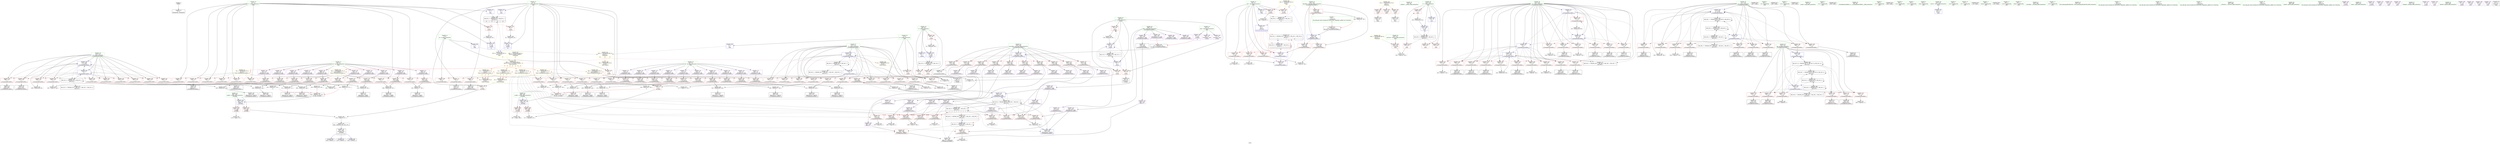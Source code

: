 digraph "SVFG" {
	label="SVFG";

	Node0x55bfb8829de0 [shape=record,color=grey,label="{NodeID: 0\nNullPtr}"];
	Node0x55bfb8829de0 -> Node0x55bfb8843230[style=solid];
	Node0x55bfb88a4f50 [shape=record,color=black,label="{NodeID: 609\n333 = PHI(457, )\n}"];
	Node0x55bfb885e8d0 [shape=record,color=grey,label="{NodeID: 443\n494 = cmp(493, 5, )\n}"];
	Node0x55bfb88518c0 [shape=record,color=red,label="{NodeID: 277\n238\<--237\n\<--arrayidx54\n_Z10makeSearchiPA51_i\n}"];
	Node0x55bfb88518c0 -> Node0x55bfb885fad0[style=solid];
	Node0x55bfb88456f0 [shape=record,color=red,label="{NodeID: 194\n525\<--39\n\<--stdout\nmain\n}"];
	Node0x55bfb88456f0 -> Node0x55bfb8842b60[style=solid];
	Node0x55bfb88421c0 [shape=record,color=purple,label="{NodeID: 111\n172\<--22\narrayidx18\<--dx\n_Z10makeSearchiPA51_i\n}"];
	Node0x55bfb88421c0 -> Node0x55bfb8851310[style=solid];
	Node0x55bfb8840be0 [shape=record,color=green,label="{NodeID: 28\n45\<--46\n_Z4initv\<--_Z4initv_field_insensitive\n}"];
	Node0x55bfb8875730 [shape=record,color=black,label="{NodeID: 471\nMR_20V_2 = PHI(MR_20V_1, MR_20V_5, MR_20V_1, MR_20V_6, )\npts\{21 \}\n|{<s0>7|<s1>8}}"];
	Node0x55bfb8875730:s0 -> Node0x55bfb887bf30[style=dashed,color=blue];
	Node0x55bfb8875730:s1 -> Node0x55bfb8888d80[style=dashed,color=blue];
	Node0x55bfb8852f80 [shape=record,color=red,label="{NodeID: 305\n549\<--514\n\<--t\nmain\n}"];
	Node0x55bfb8852f80 -> Node0x55bfb885c1d0[style=solid];
	Node0x55bfb8846db0 [shape=record,color=red,label="{NodeID: 222\n201\<--107\n\<--d\n_Z10makeSearchiPA51_i\n}"];
	Node0x55bfb8846db0 -> Node0x55bfb885d6d0[style=solid];
	Node0x55bfb8848870 [shape=record,color=purple,label="{NodeID: 139\n302\<--109\narrayidx87\<--tmp\n_Z10makeSearchiPA51_i\n}"];
	Node0x55bfb88434d0 [shape=record,color=black,label="{NodeID: 56\n79\<--78\nidxprom5\<--\n_Z4initv\n}"];
	Node0x55bfb885c050 [shape=record,color=grey,label="{NodeID: 416\n382 = Binary(377, 381, )\n}"];
	Node0x55bfb885c050 -> Node0x55bfb8845210[style=solid];
	Node0x55bfb88546d0 [shape=record,color=blue,label="{NodeID: 333\n117\<--402\np\<--inc143\n_Z10makeSearchiPA51_i\n}"];
	Node0x55bfb88546d0 -> Node0x55bfb8850950[style=dashed];
	Node0x55bfb88546d0 -> Node0x55bfb8850a20[style=dashed];
	Node0x55bfb88546d0 -> Node0x55bfb8850af0[style=dashed];
	Node0x55bfb88546d0 -> Node0x55bfb8850bc0[style=dashed];
	Node0x55bfb88546d0 -> Node0x55bfb8850c90[style=dashed];
	Node0x55bfb88546d0 -> Node0x55bfb8850d60[style=dashed];
	Node0x55bfb88546d0 -> Node0x55bfb8850e30[style=dashed];
	Node0x55bfb88546d0 -> Node0x55bfb8850f00[style=dashed];
	Node0x55bfb88546d0 -> Node0x55bfb8850fd0[style=dashed];
	Node0x55bfb88546d0 -> Node0x55bfb88546d0[style=dashed];
	Node0x55bfb88546d0 -> Node0x55bfb8874330[style=dashed];
	Node0x55bfb88502d0 [shape=record,color=red,label="{NodeID: 250\n424\<--113\n\<--j\n_Z10makeSearchiPA51_i\n}"];
	Node0x55bfb88502d0 -> Node0x55bfb885cf50[style=solid];
	Node0x55bfb8849f30 [shape=record,color=red,label="{NodeID: 167\n72\<--7\n\<--m\n_Z4initv\n}"];
	Node0x55bfb8849f30 -> Node0x55bfb885db50[style=solid];
	Node0x55bfb8844b90 [shape=record,color=black,label="{NodeID: 84\n342\<--341\nidxprom107\<--add106\n_Z10makeSearchiPA51_i\n}"];
	Node0x55bfb8811e20 [shape=record,color=green,label="{NodeID: 1\n5\<--1\n\<--dummyObj\nCan only get source location for instruction, argument, global var or function.|{<s0>8}}"];
	Node0x55bfb8811e20:s0 -> Node0x55bfb88a54f0[style=solid,color=red];
	Node0x55bfb88a5050 [shape=record,color=black,label="{NodeID: 610\n497 = PHI()\n}"];
	Node0x55bfb885ea50 [shape=record,color=grey,label="{NodeID: 444\n281 = cmp(279, 280, )\n}"];
	Node0x55bfb8851990 [shape=record,color=red,label="{NodeID: 278\n271\<--270\n\<--arrayidx68\n_Z10makeSearchiPA51_i\n}"];
	Node0x55bfb8851990 -> Node0x55bfb885f7d0[style=solid];
	Node0x55bfb88457c0 [shape=record,color=red,label="{NodeID: 195\n541\<--42\n\<--stderr\nmain\n}"];
	Node0x55bfb8842290 [shape=record,color=purple,label="{NodeID: 112\n210\<--22\narrayidx39\<--dx\n_Z10makeSearchiPA51_i\n}"];
	Node0x55bfb8842290 -> Node0x55bfb8851580[style=solid];
	Node0x55bfb8840ce0 [shape=record,color=green,label="{NodeID: 29\n48\<--49\ni\<--i_field_insensitive\n_Z4initv\n}"];
	Node0x55bfb8840ce0 -> Node0x55bfb8845890[style=solid];
	Node0x55bfb8840ce0 -> Node0x55bfb8845960[style=solid];
	Node0x55bfb8840ce0 -> Node0x55bfb8845a30[style=solid];
	Node0x55bfb8840ce0 -> Node0x55bfb8853830[style=solid];
	Node0x55bfb8840ce0 -> Node0x55bfb8853aa0[style=solid];
	Node0x55bfb8875c30 [shape=record,color=black,label="{NodeID: 472\nMR_26V_2 = PHI(MR_26V_1, MR_26V_4, MR_26V_1, MR_26V_7, )\npts\{108 \}\n}"];
	Node0x55bfb8853050 [shape=record,color=red,label="{NodeID: 306\n534\<--516\n\<--cntCase\nmain\n}"];
	Node0x55bfb8853050 -> Node0x55bfb885ed50[style=solid];
	Node0x55bfb8846e80 [shape=record,color=red,label="{NodeID: 223\n204\<--107\n\<--d\n_Z10makeSearchiPA51_i\n}"];
	Node0x55bfb8846e80 -> Node0x55bfb885d9d0[style=solid];
	Node0x55bfb8848940 [shape=record,color=purple,label="{NodeID: 140\n310\<--109\narrayidx92\<--tmp\n_Z10makeSearchiPA51_i\n}"];
	Node0x55bfb8848940 -> Node0x55bfb8851cd0[style=solid];
	Node0x55bfb8848940 -> Node0x55bfb8854390[style=solid];
	Node0x55bfb88435a0 [shape=record,color=black,label="{NodeID: 57\n123\<--122\nidxprom\<--\n_Z10makeSearchiPA51_i\n}"];
	Node0x55bfb885c1d0 [shape=record,color=grey,label="{NodeID: 417\n550 = Binary(549, 86, )\n}"];
	Node0x55bfb885c1d0 -> Node0x55bfb8854ef0[style=solid];
	Node0x55bfb88547a0 [shape=record,color=blue,label="{NodeID: 334\n431\<--433\narrayidx160\<--sub161\n_Z10makeSearchiPA51_i\n}"];
	Node0x55bfb88547a0 -> Node0x55bfb8873930[style=dashed];
	Node0x55bfb88503a0 [shape=record,color=red,label="{NodeID: 251\n438\<--113\n\<--j\n_Z10makeSearchiPA51_i\n}"];
	Node0x55bfb88503a0 -> Node0x55bfb885cad0[style=solid];
	Node0x55bfb884a000 [shape=record,color=red,label="{NodeID: 168\n261\<--7\n\<--m\n_Z10makeSearchiPA51_i\n}"];
	Node0x55bfb884a000 -> Node0x55bfb884d3a0[style=solid];
	Node0x55bfb8844c60 [shape=record,color=black,label="{NodeID: 85\n346\<--345\nidxprom109\<--\n_Z10makeSearchiPA51_i\n}"];
	Node0x55bfb8829990 [shape=record,color=green,label="{NodeID: 2\n16\<--1\n.str\<--dummyObj\nGlob }"];
	Node0x55bfb88a5120 [shape=record,color=black,label="{NodeID: 611\n503 = PHI()\n}"];
	Node0x55bfb88777d0 [shape=record,color=yellow,style=double,label="{NodeID: 528\n38V_1 = ENCHI(MR_38V_0)\npts\{230000 \}\nFun[_Z10makeSearchiPA51_i]|{|<s10>7}}"];
	Node0x55bfb88777d0 -> Node0x55bfb8851170[style=dashed];
	Node0x55bfb88777d0 -> Node0x55bfb8851310[style=dashed];
	Node0x55bfb88777d0 -> Node0x55bfb8851580[style=dashed];
	Node0x55bfb88777d0 -> Node0x55bfb8851720[style=dashed];
	Node0x55bfb88777d0 -> Node0x55bfb8851b30[style=dashed];
	Node0x55bfb88777d0 -> Node0x55bfb8851da0[style=dashed];
	Node0x55bfb88777d0 -> Node0x55bfb8851f40[style=dashed];
	Node0x55bfb88777d0 -> Node0x55bfb88521b0[style=dashed];
	Node0x55bfb88777d0 -> Node0x55bfb8852420[style=dashed];
	Node0x55bfb88777d0 -> Node0x55bfb8852760[style=dashed];
	Node0x55bfb88777d0:s10 -> Node0x55bfb88777d0[style=dashed,color=red];
	Node0x55bfb885ebd0 [shape=record,color=grey,label="{NodeID: 445\n406 = cmp(405, 5, )\n}"];
	Node0x55bfb8851a60 [shape=record,color=red,label="{NodeID: 279\n294\<--293\n\<--arrayidx82\n_Z10makeSearchiPA51_i\n}"];
	Node0x55bfb8851a60 -> Node0x55bfb885cdd0[style=solid];
	Node0x55bfb8845890 [shape=record,color=red,label="{NodeID: 196\n65\<--48\n\<--i\n_Z4initv\n}"];
	Node0x55bfb8845890 -> Node0x55bfb885dcd0[style=solid];
	Node0x55bfb8842360 [shape=record,color=purple,label="{NodeID: 113\n225\<--22\narrayidx46\<--dx\n_Z10makeSearchiPA51_i\n}"];
	Node0x55bfb8842360 -> Node0x55bfb8851720[style=solid];
	Node0x55bfb8840db0 [shape=record,color=green,label="{NodeID: 30\n50\<--51\nj\<--j_field_insensitive\n_Z4initv\n}"];
	Node0x55bfb8840db0 -> Node0x55bfb8845b00[style=solid];
	Node0x55bfb8840db0 -> Node0x55bfb8845bd0[style=solid];
	Node0x55bfb8840db0 -> Node0x55bfb8845ca0[style=solid];
	Node0x55bfb8840db0 -> Node0x55bfb8853900[style=solid];
	Node0x55bfb8840db0 -> Node0x55bfb88539d0[style=solid];
	Node0x55bfb8876130 [shape=record,color=black,label="{NodeID: 473\nMR_28V_2 = PHI(MR_28V_1, MR_28V_1, MR_28V_1, MR_28V_3, )\npts\{110 \}\n|{<s0>7}}"];
	Node0x55bfb8876130:s0 -> Node0x55bfb887c930[style=dashed,color=blue];
	Node0x55bfb8853120 [shape=record,color=red,label="{NodeID: 307\n564\<--563\ndummyVal\<--offset_0\n_Z10makeSearchiPA51_i\n}"];
	Node0x55bfb8853120 -> Node0x55bfb8854120[style=solid];
	Node0x55bfb8846f50 [shape=record,color=red,label="{NodeID: 224\n208\<--107\n\<--d\n_Z10makeSearchiPA51_i\n}"];
	Node0x55bfb8846f50 -> Node0x55bfb8843c20[style=solid];
	Node0x55bfb8848a10 [shape=record,color=purple,label="{NodeID: 141\n423\<--109\narrayidx155\<--tmp\n_Z10makeSearchiPA51_i\n}"];
	Node0x55bfb8843670 [shape=record,color=black,label="{NodeID: 58\n126\<--125\nidxprom1\<--\n_Z10makeSearchiPA51_i\n}"];
	Node0x55bfb885c350 [shape=record,color=grey,label="{NodeID: 418\n390 = Binary(385, 389, )\n}"];
	Node0x55bfb885c350 -> Node0x55bfb88453b0[style=solid];
	Node0x55bfb8854870 [shape=record,color=blue,label="{NodeID: 335\n113\<--439\nj\<--inc165\n_Z10makeSearchiPA51_i\n}"];
	Node0x55bfb8854870 -> Node0x55bfb884fc50[style=dashed];
	Node0x55bfb8854870 -> Node0x55bfb884fd20[style=dashed];
	Node0x55bfb8854870 -> Node0x55bfb884fdf0[style=dashed];
	Node0x55bfb8854870 -> Node0x55bfb884fec0[style=dashed];
	Node0x55bfb8854870 -> Node0x55bfb884ff90[style=dashed];
	Node0x55bfb8854870 -> Node0x55bfb8850060[style=dashed];
	Node0x55bfb8854870 -> Node0x55bfb8850130[style=dashed];
	Node0x55bfb8854870 -> Node0x55bfb8850200[style=dashed];
	Node0x55bfb8854870 -> Node0x55bfb88502d0[style=dashed];
	Node0x55bfb8854870 -> Node0x55bfb88503a0[style=dashed];
	Node0x55bfb8854870 -> Node0x55bfb88542c0[style=dashed];
	Node0x55bfb8854870 -> Node0x55bfb8854870[style=dashed];
	Node0x55bfb8854870 -> Node0x55bfb887d330[style=dashed];
	Node0x55bfb8850470 [shape=record,color=red,label="{NodeID: 252\n355\<--115\n\<--sg\n_Z10makeSearchiPA51_i\n}"];
	Node0x55bfb8850470 -> Node0x55bfb885fdd0[style=solid];
	Node0x55bfb884a0d0 [shape=record,color=red,label="{NodeID: 169\n477\<--7\n\<--m\n_Z5validii\n}"];
	Node0x55bfb884a0d0 -> Node0x55bfb885f1d0[style=solid];
	Node0x55bfb8844d30 [shape=record,color=black,label="{NodeID: 86\n350\<--349\nidxprom112\<--add111\n_Z10makeSearchiPA51_i\n}"];
	Node0x55bfb883f750 [shape=record,color=green,label="{NodeID: 3\n18\<--1\n.str.1\<--dummyObj\nGlob }"];
	Node0x55bfb88a51f0 [shape=record,color=black,label="{NodeID: 612\n530 = PHI()\n}"];
	Node0x55bfb88778b0 [shape=record,color=yellow,style=double,label="{NodeID: 529\n40V_1 = ENCHI(MR_40V_0)\npts\{250000 \}\nFun[_Z10makeSearchiPA51_i]|{|<s10>7}}"];
	Node0x55bfb88778b0 -> Node0x55bfb8851240[style=dashed];
	Node0x55bfb88778b0 -> Node0x55bfb88513e0[style=dashed];
	Node0x55bfb88778b0 -> Node0x55bfb8851650[style=dashed];
	Node0x55bfb88778b0 -> Node0x55bfb88517f0[style=dashed];
	Node0x55bfb88778b0 -> Node0x55bfb8851c00[style=dashed];
	Node0x55bfb88778b0 -> Node0x55bfb8851e70[style=dashed];
	Node0x55bfb88778b0 -> Node0x55bfb8852010[style=dashed];
	Node0x55bfb88778b0 -> Node0x55bfb8852280[style=dashed];
	Node0x55bfb88778b0 -> Node0x55bfb88524f0[style=dashed];
	Node0x55bfb88778b0 -> Node0x55bfb8852830[style=dashed];
	Node0x55bfb88778b0:s10 -> Node0x55bfb88778b0[style=dashed,color=red];
	Node0x55bfb885ed50 [shape=record,color=grey,label="{NodeID: 446\n535 = cmp(533, 534, )\n}"];
	Node0x55bfb8851b30 [shape=record,color=red,label="{NodeID: 280\n299\<--298\n\<--arrayidx84\n_Z10makeSearchiPA51_i\n}"];
	Node0x55bfb8851b30 -> Node0x55bfb885c650[style=solid];
	Node0x55bfb8845960 [shape=record,color=red,label="{NodeID: 197\n75\<--48\n\<--i\n_Z4initv\n}"];
	Node0x55bfb8845960 -> Node0x55bfb8843400[style=solid];
	Node0x55bfb8842430 [shape=record,color=purple,label="{NodeID: 114\n298\<--22\narrayidx84\<--dx\n_Z10makeSearchiPA51_i\n}"];
	Node0x55bfb8842430 -> Node0x55bfb8851b30[style=solid];
	Node0x55bfb8840e80 [shape=record,color=green,label="{NodeID: 31\n54\<--55\nscanf\<--scanf_field_insensitive\n}"];
	Node0x55bfb8876630 [shape=record,color=black,label="{NodeID: 474\nMR_30V_2 = PHI(MR_30V_1, MR_30V_1, MR_30V_1, MR_30V_3, )\npts\{112 \}\n}"];
	Node0x55bfb88531f0 [shape=record,color=blue,label="{NodeID: 308\n4\<--5\nn\<--\nGlob }"];
	Node0x55bfb88531f0 -> Node0x55bfb8883dc0[style=dashed];
	Node0x55bfb8847020 [shape=record,color=red,label="{NodeID: 225\n214\<--107\n\<--d\n_Z10makeSearchiPA51_i\n}"];
	Node0x55bfb8847020 -> Node0x55bfb8843cf0[style=solid];
	Node0x55bfb8848ae0 [shape=record,color=purple,label="{NodeID: 142\n431\<--109\narrayidx160\<--tmp\n_Z10makeSearchiPA51_i\n}"];
	Node0x55bfb8848ae0 -> Node0x55bfb8852900[style=solid];
	Node0x55bfb8848ae0 -> Node0x55bfb88547a0[style=solid];
	Node0x55bfb8843740 [shape=record,color=black,label="{NodeID: 59\n154\<--153\nidxprom11\<--\n_Z10makeSearchiPA51_i\n}"];
	Node0x55bfb885c4d0 [shape=record,color=grey,label="{NodeID: 419\n227 = Binary(222, 226, )\n}"];
	Node0x55bfb885c4d0 -> Node0x55bfb8843e90[style=solid];
	Node0x55bfb8854940 [shape=record,color=blue,label="{NodeID: 336\n111\<--444\ni\<--inc168\n_Z10makeSearchiPA51_i\n}"];
	Node0x55bfb8854940 -> Node0x55bfb884f430[style=dashed];
	Node0x55bfb8854940 -> Node0x55bfb884f500[style=dashed];
	Node0x55bfb8854940 -> Node0x55bfb884f5d0[style=dashed];
	Node0x55bfb8854940 -> Node0x55bfb884f6a0[style=dashed];
	Node0x55bfb8854940 -> Node0x55bfb884f770[style=dashed];
	Node0x55bfb8854940 -> Node0x55bfb884f840[style=dashed];
	Node0x55bfb8854940 -> Node0x55bfb884f910[style=dashed];
	Node0x55bfb8854940 -> Node0x55bfb884f9e0[style=dashed];
	Node0x55bfb8854940 -> Node0x55bfb884fab0[style=dashed];
	Node0x55bfb8854940 -> Node0x55bfb884fb80[style=dashed];
	Node0x55bfb8854940 -> Node0x55bfb8854940[style=dashed];
	Node0x55bfb8854940 -> Node0x55bfb887ce30[style=dashed];
	Node0x55bfb8850540 [shape=record,color=red,label="{NodeID: 253\n378\<--115\n\<--sg\n_Z10makeSearchiPA51_i\n}"];
	Node0x55bfb8850540 -> Node0x55bfb8845140[style=solid];
	Node0x55bfb884a1a0 [shape=record,color=red,label="{NodeID: 170\n60\<--9\n\<--r\n_Z4initv\n}"];
	Node0x55bfb884a1a0 -> Node0x55bfb884cc20[style=solid];
	Node0x55bfb8844e00 [shape=record,color=black,label="{NodeID: 87\n361\<--360\nidxprom118\<--\n_Z10makeSearchiPA51_i\n}"];
	Node0x55bfb883f7e0 [shape=record,color=green,label="{NodeID: 4\n26\<--1\n.str.2\<--dummyObj\nGlob }"];
	Node0x55bfb88a52f0 [shape=record,color=black,label="{NodeID: 613\n540 = PHI()\n}"];
	Node0x55bfb885eed0 [shape=record,color=grey,label="{NodeID: 447\n149 = cmp(148, 150, )\n}"];
	Node0x55bfb8851c00 [shape=record,color=red,label="{NodeID: 281\n307\<--306\n\<--arrayidx89\n_Z10makeSearchiPA51_i\n}"];
	Node0x55bfb8851c00 -> Node0x55bfb885d550[style=solid];
	Node0x55bfb8845a30 [shape=record,color=red,label="{NodeID: 198\n90\<--48\n\<--i\n_Z4initv\n}"];
	Node0x55bfb8845a30 -> Node0x55bfb884c920[style=solid];
	Node0x55bfb8847570 [shape=record,color=purple,label="{NodeID: 115\n324\<--22\narrayidx97\<--dx\n_Z10makeSearchiPA51_i\n}"];
	Node0x55bfb8847570 -> Node0x55bfb8851da0[style=solid];
	Node0x55bfb8840f80 [shape=record,color=green,label="{NodeID: 32\n98\<--99\n_Z10makeSearchiPA51_i\<--_Z10makeSearchiPA51_i_field_insensitive\n}"];
	Node0x55bfb8876b30 [shape=record,color=black,label="{NodeID: 475\nMR_32V_2 = PHI(MR_32V_1, MR_32V_1, MR_32V_1, MR_32V_3, )\npts\{114 \}\n}"];
	Node0x55bfb88532c0 [shape=record,color=blue,label="{NodeID: 309\n7\<--5\nm\<--\nGlob }"];
	Node0x55bfb88532c0 -> Node0x55bfb8883dc0[style=dashed];
	Node0x55bfb88470f0 [shape=record,color=red,label="{NodeID: 226\n223\<--107\n\<--d\n_Z10makeSearchiPA51_i\n}"];
	Node0x55bfb88470f0 -> Node0x55bfb8843dc0[style=solid];
	Node0x55bfb8848bb0 [shape=record,color=purple,label="{NodeID: 143\n449\<--109\narraydecay171\<--tmp\n_Z10makeSearchiPA51_i\n|{<s0>7}}"];
	Node0x55bfb8848bb0:s0 -> Node0x55bfb88a57f0[style=solid,color=red];
	Node0x55bfb8843810 [shape=record,color=black,label="{NodeID: 60\n160\<--159\nidxprom13\<--\n_Z10makeSearchiPA51_i\n}"];
	Node0x55bfb885c650 [shape=record,color=grey,label="{NodeID: 420\n300 = Binary(295, 299, )\n}"];
	Node0x55bfb885c650 -> Node0x55bfb88446b0[style=solid];
	Node0x55bfb8854a10 [shape=record,color=blue,label="{NodeID: 337\n107\<--453\nd\<--inc173\n_Z10makeSearchiPA51_i\n}"];
	Node0x55bfb8854a10 -> Node0x55bfb8846db0[style=dashed];
	Node0x55bfb8854a10 -> Node0x55bfb8846e80[style=dashed];
	Node0x55bfb8854a10 -> Node0x55bfb8846f50[style=dashed];
	Node0x55bfb8854a10 -> Node0x55bfb8847020[style=dashed];
	Node0x55bfb8854a10 -> Node0x55bfb88470f0[style=dashed];
	Node0x55bfb8854a10 -> Node0x55bfb88471c0[style=dashed];
	Node0x55bfb8854a10 -> Node0x55bfb8847290[style=dashed];
	Node0x55bfb8854a10 -> Node0x55bfb8847360[style=dashed];
	Node0x55bfb8854a10 -> Node0x55bfb8847430[style=dashed];
	Node0x55bfb8854a10 -> Node0x55bfb884f3a0[style=dashed];
	Node0x55bfb8854a10 -> Node0x55bfb8854a10[style=dashed];
	Node0x55bfb8854a10 -> Node0x55bfb8875c30[style=dashed];
	Node0x55bfb8850610 [shape=record,color=red,label="{NodeID: 254\n386\<--115\n\<--sg\n_Z10makeSearchiPA51_i\n}"];
	Node0x55bfb8850610 -> Node0x55bfb88452e0[style=solid];
	Node0x55bfb884a270 [shape=record,color=red,label="{NodeID: 171\n122\<--9\n\<--r\n_Z10makeSearchiPA51_i\n}"];
	Node0x55bfb884a270 -> Node0x55bfb88435a0[style=solid];
	Node0x55bfb8844ed0 [shape=record,color=black,label="{NodeID: 88\n365\<--364\nidxprom121\<--add120\n_Z10makeSearchiPA51_i\n}"];
	Node0x55bfb883f870 [shape=record,color=green,label="{NodeID: 5\n28\<--1\n.str.3\<--dummyObj\nGlob }"];
	Node0x55bfb88a53f0 [shape=record,color=black,label="{NodeID: 614\n544 = PHI()\n}"];
	Node0x55bfb885f050 [shape=record,color=grey,label="{NodeID: 448\n186 = cmp(185, 5, )\n}"];
	Node0x55bfb8851cd0 [shape=record,color=red,label="{NodeID: 282\n311\<--310\n\<--arrayidx92\n_Z10makeSearchiPA51_i\n}"];
	Node0x55bfb8851cd0 -> Node0x55bfb885cdd0[style=solid];
	Node0x55bfb8845b00 [shape=record,color=red,label="{NodeID: 199\n71\<--50\n\<--j\n_Z4initv\n}"];
	Node0x55bfb8845b00 -> Node0x55bfb885db50[style=solid];
	Node0x55bfb8847600 [shape=record,color=purple,label="{NodeID: 116\n339\<--22\narrayidx105\<--dx\n_Z10makeSearchiPA51_i\n}"];
	Node0x55bfb8847600 -> Node0x55bfb8851f40[style=solid];
	Node0x55bfb8841080 [shape=record,color=green,label="{NodeID: 33\n103\<--104\nday.addr\<--day.addr_field_insensitive\n_Z10makeSearchiPA51_i\n}"];
	Node0x55bfb8841080 -> Node0x55bfb8845d70[style=solid];
	Node0x55bfb8841080 -> Node0x55bfb8845e40[style=solid];
	Node0x55bfb8841080 -> Node0x55bfb8845f10[style=solid];
	Node0x55bfb8841080 -> Node0x55bfb8853b70[style=solid];
	Node0x55bfb8877030 [shape=record,color=black,label="{NodeID: 476\nMR_34V_2 = PHI(MR_34V_1, MR_34V_1, MR_34V_1, MR_34V_3, )\npts\{116 \}\n}"];
	Node0x55bfb8853390 [shape=record,color=blue,label="{NodeID: 310\n9\<--5\nr\<--\nGlob }"];
	Node0x55bfb8853390 -> Node0x55bfb8874d30[style=dashed];
	Node0x55bfb88471c0 [shape=record,color=red,label="{NodeID: 227\n231\<--107\n\<--d\n_Z10makeSearchiPA51_i\n}"];
	Node0x55bfb88471c0 -> Node0x55bfb8843f60[style=solid];
	Node0x55bfb8848c80 [shape=record,color=purple,label="{NodeID: 144\n562\<--244\noffset_0\<--\n}"];
	Node0x55bfb8848c80 -> Node0x55bfb8854120[style=solid];
	Node0x55bfb88438e0 [shape=record,color=black,label="{NodeID: 61\n171\<--170\nidxprom17\<--\n_Z10makeSearchiPA51_i\n}"];
	Node0x55bfb885c7d0 [shape=record,color=grey,label="{NodeID: 421\n448 = Binary(447, 86, )\n|{<s0>7}}"];
	Node0x55bfb885c7d0:s0 -> Node0x55bfb88a54f0[style=solid,color=red];
	Node0x55bfb8854ae0 [shape=record,color=blue,label="{NodeID: 338\n460\<--458\nx.addr\<--x\n_Z5validii\n}"];
	Node0x55bfb8854ae0 -> Node0x55bfb88529d0[style=dashed];
	Node0x55bfb8854ae0 -> Node0x55bfb8852aa0[style=dashed];
	Node0x55bfb88506e0 [shape=record,color=red,label="{NodeID: 255\n405\<--115\n\<--sg\n_Z10makeSearchiPA51_i\n}"];
	Node0x55bfb88506e0 -> Node0x55bfb885ebd0[style=solid];
	Node0x55bfb884a340 [shape=record,color=red,label="{NodeID: 172\n152\<--9\n\<--r\n_Z10makeSearchiPA51_i\n}"];
	Node0x55bfb884a340 -> Node0x55bfb885bed0[style=solid];
	Node0x55bfb8844fa0 [shape=record,color=black,label="{NodeID: 89\n369\<--368\nidxprom123\<--\n_Z10makeSearchiPA51_i\n}"];
	Node0x55bfb883f900 [shape=record,color=green,label="{NodeID: 6\n30\<--1\n.str.4\<--dummyObj\nGlob }"];
	Node0x55bfb88a54f0 [shape=record,color=black,label="{NodeID: 615\n101 = PHI(448, 5, )\n0th arg _Z10makeSearchiPA51_i }"];
	Node0x55bfb88a54f0 -> Node0x55bfb8853b70[style=solid];
	Node0x55bfb885f1d0 [shape=record,color=grey,label="{NodeID: 449\n478 = cmp(476, 477, )\n}"];
	Node0x55bfb885f1d0 -> Node0x55bfb884c300[style=solid];
	Node0x55bfb8851da0 [shape=record,color=red,label="{NodeID: 283\n325\<--324\n\<--arrayidx97\n_Z10makeSearchiPA51_i\n}"];
	Node0x55bfb8851da0 -> Node0x55bfb884d0a0[style=solid];
	Node0x55bfb8845bd0 [shape=record,color=red,label="{NodeID: 200\n78\<--50\n\<--j\n_Z4initv\n}"];
	Node0x55bfb8845bd0 -> Node0x55bfb88434d0[style=solid];
	Node0x55bfb8847690 [shape=record,color=purple,label="{NodeID: 117\n362\<--22\narrayidx119\<--dx\n_Z10makeSearchiPA51_i\n}"];
	Node0x55bfb8847690 -> Node0x55bfb88521b0[style=solid];
	Node0x55bfb8841150 [shape=record,color=green,label="{NodeID: 34\n105\<--106\nmat.addr\<--mat.addr_field_insensitive\n_Z10makeSearchiPA51_i\n}"];
	Node0x55bfb8841150 -> Node0x55bfb8845fe0[style=solid];
	Node0x55bfb8841150 -> Node0x55bfb88460b0[style=solid];
	Node0x55bfb8841150 -> Node0x55bfb8846180[style=solid];
	Node0x55bfb8841150 -> Node0x55bfb8846250[style=solid];
	Node0x55bfb8841150 -> Node0x55bfb8846320[style=solid];
	Node0x55bfb8841150 -> Node0x55bfb88463f0[style=solid];
	Node0x55bfb8841150 -> Node0x55bfb88464c0[style=solid];
	Node0x55bfb8841150 -> Node0x55bfb8846590[style=solid];
	Node0x55bfb8841150 -> Node0x55bfb8846660[style=solid];
	Node0x55bfb8841150 -> Node0x55bfb8846730[style=solid];
	Node0x55bfb8841150 -> Node0x55bfb8853c40[style=solid];
	Node0x55bfb8877d40 [shape=record,color=black,label="{NodeID: 477\nMR_36V_2 = PHI(MR_36V_1, MR_36V_1, MR_36V_1, MR_36V_3, )\npts\{118 \}\n}"];
	Node0x55bfb8853490 [shape=record,color=blue,label="{NodeID: 311\n11\<--5\nc\<--\nGlob }"];
	Node0x55bfb8853490 -> Node0x55bfb8874d30[style=dashed];
	Node0x55bfb8847290 [shape=record,color=red,label="{NodeID: 228\n283\<--107\n\<--d\n_Z10makeSearchiPA51_i\n}"];
	Node0x55bfb8847290 -> Node0x55bfb885dfd0[style=solid];
	Node0x55bfb8848d50 [shape=record,color=purple,label="{NodeID: 145\n563\<--246\noffset_0\<--\n}"];
	Node0x55bfb8848d50 -> Node0x55bfb8853120[style=solid];
	Node0x55bfb88439b0 [shape=record,color=black,label="{NodeID: 62\n175\<--174\nidxprom20\<--add19\n_Z10makeSearchiPA51_i\n}"];
	Node0x55bfb885c950 [shape=record,color=grey,label="{NodeID: 422\n444 = Binary(443, 86, )\n}"];
	Node0x55bfb885c950 -> Node0x55bfb8854940[style=solid];
	Node0x55bfb8854bb0 [shape=record,color=blue,label="{NodeID: 339\n462\<--459\ny.addr\<--y\n_Z5validii\n}"];
	Node0x55bfb8854bb0 -> Node0x55bfb8852b70[style=dashed];
	Node0x55bfb8854bb0 -> Node0x55bfb8852c40[style=dashed];
	Node0x55bfb88507b0 [shape=record,color=red,label="{NodeID: 256\n417\<--115\n\<--sg\n_Z10makeSearchiPA51_i\n}"];
	Node0x55bfb88507b0 -> Node0x55bfb8842680[style=solid];
	Node0x55bfb884a410 [shape=record,color=red,label="{NodeID: 173\n169\<--9\n\<--r\n_Z10makeSearchiPA51_i\n}"];
	Node0x55bfb884a410 -> Node0x55bfb885bd50[style=solid];
	Node0x55bfb8845070 [shape=record,color=black,label="{NodeID: 90\n373\<--372\nidxprom126\<--add125\n_Z10makeSearchiPA51_i\n}"];
	Node0x55bfb883f990 [shape=record,color=green,label="{NodeID: 7\n32\<--1\n.str.5\<--dummyObj\nGlob }"];
	Node0x55bfb88a57f0 [shape=record,color=black,label="{NodeID: 616\n102 = PHI(449, 491, )\n1st arg _Z10makeSearchiPA51_i }"];
	Node0x55bfb88a57f0 -> Node0x55bfb8853c40[style=solid];
	Node0x55bfb8877c60 [shape=record,color=yellow,style=double,label="{NodeID: 533\n58V_1 = ENCHI(MR_58V_0)\npts\{517 \}\nFun[main]}"];
	Node0x55bfb8877c60 -> Node0x55bfb8853050[style=dashed];
	Node0x55bfb885f350 [shape=record,color=grey,label="{NodeID: 450\n474 = cmp(5, 473, )\n}"];
	Node0x55bfb8851e70 [shape=record,color=red,label="{NodeID: 284\n331\<--330\n\<--arrayidx100\n_Z10makeSearchiPA51_i\n}"];
	Node0x55bfb8851e70 -> Node0x55bfb884d220[style=solid];
	Node0x55bfb8845ca0 [shape=record,color=red,label="{NodeID: 201\n84\<--50\n\<--j\n_Z4initv\n}"];
	Node0x55bfb8845ca0 -> Node0x55bfb884caa0[style=solid];
	Node0x55bfb8847760 [shape=record,color=purple,label="{NodeID: 118\n380\<--22\narrayidx129\<--dx\n_Z10makeSearchiPA51_i\n}"];
	Node0x55bfb8847760 -> Node0x55bfb8852420[style=solid];
	Node0x55bfb8841220 [shape=record,color=green,label="{NodeID: 35\n107\<--108\nd\<--d_field_insensitive\n_Z10makeSearchiPA51_i\n}"];
	Node0x55bfb8841220 -> Node0x55bfb8846800[style=solid];
	Node0x55bfb8841220 -> Node0x55bfb88468d0[style=solid];
	Node0x55bfb8841220 -> Node0x55bfb88469a0[style=solid];
	Node0x55bfb8841220 -> Node0x55bfb8846a70[style=solid];
	Node0x55bfb8841220 -> Node0x55bfb8846b40[style=solid];
	Node0x55bfb8841220 -> Node0x55bfb8846c10[style=solid];
	Node0x55bfb8841220 -> Node0x55bfb8846ce0[style=solid];
	Node0x55bfb8841220 -> Node0x55bfb8846db0[style=solid];
	Node0x55bfb8841220 -> Node0x55bfb8846e80[style=solid];
	Node0x55bfb8841220 -> Node0x55bfb8846f50[style=solid];
	Node0x55bfb8841220 -> Node0x55bfb8847020[style=solid];
	Node0x55bfb8841220 -> Node0x55bfb88470f0[style=solid];
	Node0x55bfb8841220 -> Node0x55bfb88471c0[style=solid];
	Node0x55bfb8841220 -> Node0x55bfb8847290[style=solid];
	Node0x55bfb8841220 -> Node0x55bfb8847360[style=solid];
	Node0x55bfb8841220 -> Node0x55bfb8847430[style=solid];
	Node0x55bfb8841220 -> Node0x55bfb884f3a0[style=solid];
	Node0x55bfb8841220 -> Node0x55bfb8853de0[style=solid];
	Node0x55bfb8841220 -> Node0x55bfb8853eb0[style=solid];
	Node0x55bfb8841220 -> Node0x55bfb8854050[style=solid];
	Node0x55bfb8841220 -> Node0x55bfb8854a10[style=solid];
	Node0x55bfb8853590 [shape=record,color=blue,label="{NodeID: 312\n20\<--5\nans\<--\nGlob }"];
	Node0x55bfb8853590 -> Node0x55bfb8875230[style=dashed];
	Node0x55bfb8847360 [shape=record,color=red,label="{NodeID: 229\n296\<--107\n\<--d\n_Z10makeSearchiPA51_i\n}"];
	Node0x55bfb8847360 -> Node0x55bfb88445e0[style=solid];
	Node0x55bfb8848e20 [shape=record,color=purple,label="{NodeID: 146\n124\<--121\narrayidx\<--\n_Z10makeSearchiPA51_i\n}"];
	Node0x55bfb8843a80 [shape=record,color=black,label="{NodeID: 63\n179\<--178\nidxprom22\<--\n_Z10makeSearchiPA51_i\n}"];
	Node0x55bfb885cad0 [shape=record,color=grey,label="{NodeID: 423\n439 = Binary(438, 86, )\n}"];
	Node0x55bfb885cad0 -> Node0x55bfb8854870[style=solid];
	Node0x55bfb8854c80 [shape=record,color=blue,label="{NodeID: 340\n20\<--5\nans\<--\n_Z5solvev\n|{<s0>8|<s1>8|<s2>8|<s3>8|<s4>8|<s5>8|<s6>8}}"];
	Node0x55bfb8854c80:s0 -> Node0x55bfb884b040[style=dashed,color=red];
	Node0x55bfb8854c80:s1 -> Node0x55bfb884b110[style=dashed,color=red];
	Node0x55bfb8854c80:s2 -> Node0x55bfb884b1e0[style=dashed,color=red];
	Node0x55bfb8854c80:s3 -> Node0x55bfb8853d10[style=dashed,color=red];
	Node0x55bfb8854c80:s4 -> Node0x55bfb8853f80[style=dashed,color=red];
	Node0x55bfb8854c80:s5 -> Node0x55bfb8875730[style=dashed,color=red];
	Node0x55bfb8854c80:s6 -> Node0x55bfb887bf30[style=dashed,color=red];
	Node0x55bfb8850880 [shape=record,color=red,label="{NodeID: 257\n425\<--115\n\<--sg\n_Z10makeSearchiPA51_i\n}"];
	Node0x55bfb8850880 -> Node0x55bfb8842820[style=solid];
	Node0x55bfb884a4e0 [shape=record,color=red,label="{NodeID: 174\n207\<--9\n\<--r\n_Z10makeSearchiPA51_i\n}"];
	Node0x55bfb884a4e0 -> Node0x55bfb884cda0[style=solid];
	Node0x55bfb8845140 [shape=record,color=black,label="{NodeID: 91\n379\<--378\nidxprom128\<--\n_Z10makeSearchiPA51_i\n}"];
	Node0x55bfb883fa20 [shape=record,color=green,label="{NodeID: 8\n34\<--1\nstdin\<--dummyObj\nGlob }"];
	Node0x55bfb88a5970 [shape=record,color=black,label="{NodeID: 617\n458 = PHI(157, 212, 326, )\n0th arg _Z5validii }"];
	Node0x55bfb88a5970 -> Node0x55bfb8854ae0[style=solid];
	Node0x55bfb8883dc0 [shape=record,color=yellow,style=double,label="{NodeID: 534\n60V_1 = ENCHI(MR_60V_0)\npts\{6 8 \}\nFun[main]|{<s0>14|<s1>14|<s2>17}}"];
	Node0x55bfb8883dc0:s0 -> Node0x55bfb8881430[style=dashed,color=red];
	Node0x55bfb8883dc0:s1 -> Node0x55bfb8881f50[style=dashed,color=red];
	Node0x55bfb8883dc0:s2 -> Node0x55bfb8884660[style=dashed,color=red];
	Node0x55bfb885f4d0 [shape=record,color=grey,label="{NodeID: 451\n141 = cmp(139, 140, )\n}"];
	Node0x55bfb8851f40 [shape=record,color=red,label="{NodeID: 285\n340\<--339\n\<--arrayidx105\n_Z10makeSearchiPA51_i\n}"];
	Node0x55bfb8851f40 -> Node0x55bfb885b5d0[style=solid];
	Node0x55bfb8845d70 [shape=record,color=red,label="{NodeID: 202\n139\<--103\n\<--day.addr\n_Z10makeSearchiPA51_i\n}"];
	Node0x55bfb8845d70 -> Node0x55bfb885f4d0[style=solid];
	Node0x55bfb8847830 [shape=record,color=purple,label="{NodeID: 119\n419\<--22\narrayidx152\<--dx\n_Z10makeSearchiPA51_i\n}"];
	Node0x55bfb8847830 -> Node0x55bfb8852760[style=solid];
	Node0x55bfb88412f0 [shape=record,color=green,label="{NodeID: 36\n109\<--110\ntmp\<--tmp_field_insensitive\n_Z10makeSearchiPA51_i\n}"];
	Node0x55bfb88412f0 -> Node0x55bfb88487a0[style=solid];
	Node0x55bfb88412f0 -> Node0x55bfb8848870[style=solid];
	Node0x55bfb88412f0 -> Node0x55bfb8848940[style=solid];
	Node0x55bfb88412f0 -> Node0x55bfb8848a10[style=solid];
	Node0x55bfb88412f0 -> Node0x55bfb8848ae0[style=solid];
	Node0x55bfb88412f0 -> Node0x55bfb8848bb0[style=solid];
	Node0x55bfb8853690 [shape=record,color=blue,label="{NodeID: 313\n11\<--57\nc\<--dec\n_Z4initv\n|{<s0>14}}"];
	Node0x55bfb8853690:s0 -> Node0x55bfb8888ee0[style=dashed,color=blue];
	Node0x55bfb8847430 [shape=record,color=red,label="{NodeID: 230\n304\<--107\n\<--d\n_Z10makeSearchiPA51_i\n}"];
	Node0x55bfb8847430 -> Node0x55bfb8844780[style=solid];
	Node0x55bfb8848ef0 [shape=record,color=purple,label="{NodeID: 147\n127\<--121\narrayidx2\<--\n_Z10makeSearchiPA51_i\n}"];
	Node0x55bfb8848ef0 -> Node0x55bfb88510a0[style=solid];
	Node0x55bfb8843b50 [shape=record,color=black,label="{NodeID: 64\n183\<--182\nidxprom25\<--add24\n_Z10makeSearchiPA51_i\n}"];
	Node0x55bfb885cc50 [shape=record,color=grey,label="{NodeID: 424\n372 = Binary(367, 371, )\n}"];
	Node0x55bfb885cc50 -> Node0x55bfb8845070[style=solid];
	Node0x55bfb8854d50 [shape=record,color=blue,label="{NodeID: 341\n512\<--5\nretval\<--\nmain\n}"];
	Node0x55bfb8850950 [shape=record,color=red,label="{NodeID: 258\n318\<--117\n\<--p\n_Z10makeSearchiPA51_i\n}"];
	Node0x55bfb8850950 -> Node0x55bfb885fc50[style=solid];
	Node0x55bfb884a5b0 [shape=record,color=red,label="{NodeID: 175\n222\<--9\n\<--r\n_Z10makeSearchiPA51_i\n}"];
	Node0x55bfb884a5b0 -> Node0x55bfb885c4d0[style=solid];
	Node0x55bfb8845210 [shape=record,color=black,label="{NodeID: 92\n383\<--382\nidxprom131\<--add130\n_Z10makeSearchiPA51_i\n}"];
	Node0x55bfb883fab0 [shape=record,color=green,label="{NodeID: 9\n35\<--1\n.str.6\<--dummyObj\nGlob }"];
	Node0x55bfb88a5bc0 [shape=record,color=black,label="{NodeID: 618\n459 = PHI(163, 218, 332, )\n1st arg _Z5validii }"];
	Node0x55bfb88a5bc0 -> Node0x55bfb8854bb0[style=solid];
	Node0x55bfb8883ea0 [shape=record,color=yellow,style=double,label="{NodeID: 535\n51V_1 = ENCHI(MR_51V_0)\npts\{1 \}\nFun[main]}"];
	Node0x55bfb8883ea0 -> Node0x55bfb8845620[style=dashed];
	Node0x55bfb8883ea0 -> Node0x55bfb88456f0[style=dashed];
	Node0x55bfb8883ea0 -> Node0x55bfb88457c0[style=dashed];
	Node0x55bfb885f650 [shape=record,color=grey,label="{NodeID: 452\n471 = cmp(469, 470, )\n}"];
	Node0x55bfb8852010 [shape=record,color=red,label="{NodeID: 286\n348\<--347\n\<--arrayidx110\n_Z10makeSearchiPA51_i\n}"];
	Node0x55bfb8852010 -> Node0x55bfb885b2d0[style=solid];
	Node0x55bfb8845e40 [shape=record,color=red,label="{NodeID: 203\n143\<--103\n\<--day.addr\n_Z10makeSearchiPA51_i\n}"];
	Node0x55bfb8845e40 -> Node0x55bfb8853d10[style=solid];
	Node0x55bfb8847900 [shape=record,color=purple,label="{NodeID: 120\n161\<--24\narrayidx14\<--dy\n_Z10makeSearchiPA51_i\n}"];
	Node0x55bfb8847900 -> Node0x55bfb8851240[style=solid];
	Node0x55bfb88413c0 [shape=record,color=green,label="{NodeID: 37\n111\<--112\ni\<--i_field_insensitive\n_Z10makeSearchiPA51_i\n}"];
	Node0x55bfb88413c0 -> Node0x55bfb884f430[style=solid];
	Node0x55bfb88413c0 -> Node0x55bfb884f500[style=solid];
	Node0x55bfb88413c0 -> Node0x55bfb884f5d0[style=solid];
	Node0x55bfb88413c0 -> Node0x55bfb884f6a0[style=solid];
	Node0x55bfb88413c0 -> Node0x55bfb884f770[style=solid];
	Node0x55bfb88413c0 -> Node0x55bfb884f840[style=solid];
	Node0x55bfb88413c0 -> Node0x55bfb884f910[style=solid];
	Node0x55bfb88413c0 -> Node0x55bfb884f9e0[style=solid];
	Node0x55bfb88413c0 -> Node0x55bfb884fab0[style=solid];
	Node0x55bfb88413c0 -> Node0x55bfb884fb80[style=solid];
	Node0x55bfb88413c0 -> Node0x55bfb88541f0[style=solid];
	Node0x55bfb88413c0 -> Node0x55bfb8854940[style=solid];
	Node0x55bfb884c300 [shape=record,color=black,label="{NodeID: 397\n480 = PHI(249, 249, 249, 478, )\n}"];
	Node0x55bfb884c300 -> Node0x55bfb88429c0[style=solid];
	Node0x55bfb8853760 [shape=record,color=blue,label="{NodeID: 314\n9\<--61\nr\<--dec1\n_Z4initv\n|{<s0>14}}"];
	Node0x55bfb8853760:s0 -> Node0x55bfb8888ee0[style=dashed,color=blue];
	Node0x55bfb884f3a0 [shape=record,color=red,label="{NodeID: 231\n452\<--107\n\<--d\n_Z10makeSearchiPA51_i\n}"];
	Node0x55bfb884f3a0 -> Node0x55bfb885bbd0[style=solid];
	Node0x55bfb8848fc0 [shape=record,color=purple,label="{NodeID: 148\n176\<--168\narrayidx21\<--\n_Z10makeSearchiPA51_i\n}"];
	Node0x55bfb8843c20 [shape=record,color=black,label="{NodeID: 65\n209\<--208\nidxprom38\<--\n_Z10makeSearchiPA51_i\n}"];
	Node0x55bfb8881430 [shape=record,color=yellow,style=double,label="{NodeID: 508\n2V_1 = ENCHI(MR_2V_0)\npts\{6 \}\nFun[_Z4initv]}"];
	Node0x55bfb8881430 -> Node0x55bfb8849cc0[style=dashed];
	Node0x55bfb885cdd0 [shape=record,color=grey,label="{NodeID: 425\n312 = Binary(311, 294, )\n}"];
	Node0x55bfb885cdd0 -> Node0x55bfb8854390[style=solid];
	Node0x55bfb8854e20 [shape=record,color=blue,label="{NodeID: 342\n514\<--86\nt\<--\nmain\n}"];
	Node0x55bfb8854e20 -> Node0x55bfb8874830[style=dashed];
	Node0x55bfb8850a20 [shape=record,color=red,label="{NodeID: 259\n322\<--117\n\<--p\n_Z10makeSearchiPA51_i\n}"];
	Node0x55bfb8850a20 -> Node0x55bfb8844920[style=solid];
	Node0x55bfb884a680 [shape=record,color=red,label="{NodeID: 176\n276\<--9\n\<--r\n_Z10makeSearchiPA51_i\n}"];
	Node0x55bfb884a680 -> Node0x55bfb885f950[style=solid];
	Node0x55bfb88452e0 [shape=record,color=black,label="{NodeID: 93\n387\<--386\nidxprom133\<--\n_Z10makeSearchiPA51_i\n}"];
	Node0x55bfb883fb40 [shape=record,color=green,label="{NodeID: 10\n37\<--1\n.str.7\<--dummyObj\nGlob }"];
	Node0x55bfb88a6300 [shape=record,color=black,label="{NodeID: 619\n53 = PHI()\n}"];
	Node0x55bfb885f7d0 [shape=record,color=grey,label="{NodeID: 453\n272 = cmp(271, 5, )\n}"];
	Node0x55bfb88520e0 [shape=record,color=red,label="{NodeID: 287\n352\<--351\n\<--arrayidx113\n_Z10makeSearchiPA51_i\n}"];
	Node0x55bfb88520e0 -> Node0x55bfb885e750[style=solid];
	Node0x55bfb8845f10 [shape=record,color=red,label="{NodeID: 204\n447\<--103\n\<--day.addr\n_Z10makeSearchiPA51_i\n}"];
	Node0x55bfb8845f10 -> Node0x55bfb885c7d0[style=solid];
	Node0x55bfb88479d0 [shape=record,color=purple,label="{NodeID: 121\n180\<--24\narrayidx23\<--dy\n_Z10makeSearchiPA51_i\n}"];
	Node0x55bfb88479d0 -> Node0x55bfb88513e0[style=solid];
	Node0x55bfb8841490 [shape=record,color=green,label="{NodeID: 38\n113\<--114\nj\<--j_field_insensitive\n_Z10makeSearchiPA51_i\n}"];
	Node0x55bfb8841490 -> Node0x55bfb884fc50[style=solid];
	Node0x55bfb8841490 -> Node0x55bfb884fd20[style=solid];
	Node0x55bfb8841490 -> Node0x55bfb884fdf0[style=solid];
	Node0x55bfb8841490 -> Node0x55bfb884fec0[style=solid];
	Node0x55bfb8841490 -> Node0x55bfb884ff90[style=solid];
	Node0x55bfb8841490 -> Node0x55bfb8850060[style=solid];
	Node0x55bfb8841490 -> Node0x55bfb8850130[style=solid];
	Node0x55bfb8841490 -> Node0x55bfb8850200[style=solid];
	Node0x55bfb8841490 -> Node0x55bfb88502d0[style=solid];
	Node0x55bfb8841490 -> Node0x55bfb88503a0[style=solid];
	Node0x55bfb8841490 -> Node0x55bfb88542c0[style=solid];
	Node0x55bfb8841490 -> Node0x55bfb8854870[style=solid];
	Node0x55bfb884c920 [shape=record,color=grey,label="{NodeID: 398\n91 = Binary(90, 86, )\n}"];
	Node0x55bfb884c920 -> Node0x55bfb8853aa0[style=solid];
	Node0x55bfb8853830 [shape=record,color=blue,label="{NodeID: 315\n48\<--5\ni\<--\n_Z4initv\n}"];
	Node0x55bfb8853830 -> Node0x55bfb887b530[style=dashed];
	Node0x55bfb884f430 [shape=record,color=red,label="{NodeID: 232\n254\<--111\n\<--i\n_Z10makeSearchiPA51_i\n}"];
	Node0x55bfb884f430 -> Node0x55bfb885ff50[style=solid];
	Node0x55bfb8849090 [shape=record,color=purple,label="{NodeID: 149\n184\<--168\narrayidx26\<--\n_Z10makeSearchiPA51_i\n}"];
	Node0x55bfb8849090 -> Node0x55bfb88514b0[style=solid];
	Node0x55bfb8843cf0 [shape=record,color=black,label="{NodeID: 66\n215\<--214\nidxprom41\<--\n_Z10makeSearchiPA51_i\n}"];
	Node0x55bfb8881f50 [shape=record,color=yellow,style=double,label="{NodeID: 509\n4V_1 = ENCHI(MR_4V_0)\npts\{8 \}\nFun[_Z4initv]}"];
	Node0x55bfb8881f50 -> Node0x55bfb8849f30[style=dashed];
	Node0x55bfb885cf50 [shape=record,color=grey,label="{NodeID: 426\n429 = Binary(424, 428, )\n}"];
	Node0x55bfb885cf50 -> Node0x55bfb88428f0[style=solid];
	Node0x55bfb8854ef0 [shape=record,color=blue,label="{NodeID: 343\n514\<--550\nt\<--inc\nmain\n}"];
	Node0x55bfb8854ef0 -> Node0x55bfb8874830[style=dashed];
	Node0x55bfb8850af0 [shape=record,color=red,label="{NodeID: 260\n328\<--117\n\<--p\n_Z10makeSearchiPA51_i\n}"];
	Node0x55bfb8850af0 -> Node0x55bfb88449f0[style=solid];
	Node0x55bfb884a750 [shape=record,color=red,label="{NodeID: 177\n288\<--9\n\<--r\n_Z10makeSearchiPA51_i\n}"];
	Node0x55bfb884a750 -> Node0x55bfb8844440[style=solid];
	Node0x55bfb88453b0 [shape=record,color=black,label="{NodeID: 94\n391\<--390\nidxprom136\<--add135\n_Z10makeSearchiPA51_i\n}"];
	Node0x55bfb883fbd0 [shape=record,color=green,label="{NodeID: 11\n39\<--1\nstdout\<--dummyObj\nGlob }"];
	Node0x55bfb88a6400 [shape=record,color=black,label="{NodeID: 620\n82 = PHI()\n}"];
	Node0x55bfb8884060 [shape=record,color=yellow,style=double,label="{NodeID: 537\n64V_1 = ENCHI(MR_64V_0)\npts\{15 230000 250000 \}\nFun[main]|{<s0>17}}"];
	Node0x55bfb8884060:s0 -> Node0x55bfb8884660[style=dashed,color=red];
	Node0x55bfb885f950 [shape=record,color=grey,label="{NodeID: 454\n277 = cmp(275, 276, )\n}"];
	Node0x55bfb88521b0 [shape=record,color=red,label="{NodeID: 288\n363\<--362\n\<--arrayidx119\n_Z10makeSearchiPA51_i\n}"];
	Node0x55bfb88521b0 -> Node0x55bfb885d3d0[style=solid];
	Node0x55bfb8845fe0 [shape=record,color=red,label="{NodeID: 205\n121\<--105\n\<--mat.addr\n_Z10makeSearchiPA51_i\n}"];
	Node0x55bfb8845fe0 -> Node0x55bfb8848e20[style=solid];
	Node0x55bfb8845fe0 -> Node0x55bfb8848ef0[style=solid];
	Node0x55bfb8847aa0 [shape=record,color=purple,label="{NodeID: 122\n216\<--24\narrayidx42\<--dy\n_Z10makeSearchiPA51_i\n}"];
	Node0x55bfb8847aa0 -> Node0x55bfb8851650[style=solid];
	Node0x55bfb8841560 [shape=record,color=green,label="{NodeID: 39\n115\<--116\nsg\<--sg_field_insensitive\n_Z10makeSearchiPA51_i\n}"];
	Node0x55bfb8841560 -> Node0x55bfb8850470[style=solid];
	Node0x55bfb8841560 -> Node0x55bfb8850540[style=solid];
	Node0x55bfb8841560 -> Node0x55bfb8850610[style=solid];
	Node0x55bfb8841560 -> Node0x55bfb88506e0[style=solid];
	Node0x55bfb8841560 -> Node0x55bfb88507b0[style=solid];
	Node0x55bfb8841560 -> Node0x55bfb8850880[style=solid];
	Node0x55bfb8841560 -> Node0x55bfb8854460[style=solid];
	Node0x55bfb8841560 -> Node0x55bfb8854600[style=solid];
	Node0x55bfb884caa0 [shape=record,color=grey,label="{NodeID: 399\n85 = Binary(84, 86, )\n}"];
	Node0x55bfb884caa0 -> Node0x55bfb88539d0[style=solid];
	Node0x55bfb8853900 [shape=record,color=blue,label="{NodeID: 316\n50\<--5\nj\<--\n_Z4initv\n}"];
	Node0x55bfb8853900 -> Node0x55bfb8845b00[style=dashed];
	Node0x55bfb8853900 -> Node0x55bfb8845bd0[style=dashed];
	Node0x55bfb8853900 -> Node0x55bfb8845ca0[style=dashed];
	Node0x55bfb8853900 -> Node0x55bfb88539d0[style=dashed];
	Node0x55bfb8853900 -> Node0x55bfb887ba30[style=dashed];
	Node0x55bfb884f500 [shape=record,color=red,label="{NodeID: 233\n265\<--111\n\<--i\n_Z10makeSearchiPA51_i\n}"];
	Node0x55bfb884f500 -> Node0x55bfb88442a0[style=solid];
	Node0x55bfb8849160 [shape=record,color=purple,label="{NodeID: 150\n229\<--221\narrayidx49\<--\n_Z10makeSearchiPA51_i\n}"];
	Node0x55bfb8843dc0 [shape=record,color=black,label="{NodeID: 67\n224\<--223\nidxprom45\<--\n_Z10makeSearchiPA51_i\n}"];
	Node0x55bfb885d0d0 [shape=record,color=grey,label="{NodeID: 427\n433 = Binary(432, 415, )\n}"];
	Node0x55bfb885d0d0 -> Node0x55bfb88547a0[style=solid];
	Node0x55bfb8850bc0 [shape=record,color=red,label="{NodeID: 261\n337\<--117\n\<--p\n_Z10makeSearchiPA51_i\n}"];
	Node0x55bfb8850bc0 -> Node0x55bfb8844ac0[style=solid];
	Node0x55bfb884a820 [shape=record,color=red,label="{NodeID: 178\n295\<--9\n\<--r\n_Z10makeSearchiPA51_i\n}"];
	Node0x55bfb884a820 -> Node0x55bfb885c650[style=solid];
	Node0x55bfb8845480 [shape=record,color=black,label="{NodeID: 95\n410\<--409\nidxprom147\<--\n_Z10makeSearchiPA51_i\n}"];
	Node0x55bfb883fc60 [shape=record,color=green,label="{NodeID: 12\n40\<--1\n.str.8\<--dummyObj\nGlob }"];
	Node0x55bfb88a6500 [shape=record,color=black,label="{NodeID: 621\n219 = PHI(457, )\n}"];
	Node0x55bfb88841a0 [shape=record,color=yellow,style=double,label="{NodeID: 538\n4V_1 = ENCHI(MR_4V_0)\npts\{8 \}\nFun[_Z5validii]}"];
	Node0x55bfb88841a0 -> Node0x55bfb884a0d0[style=dashed];
	Node0x55bfb885fad0 [shape=record,color=grey,label="{NodeID: 455\n239 = cmp(238, 5, )\n}"];
	Node0x55bfb8852280 [shape=record,color=red,label="{NodeID: 289\n371\<--370\n\<--arrayidx124\n_Z10makeSearchiPA51_i\n}"];
	Node0x55bfb8852280 -> Node0x55bfb885cc50[style=solid];
	Node0x55bfb88460b0 [shape=record,color=red,label="{NodeID: 206\n168\<--105\n\<--mat.addr\n_Z10makeSearchiPA51_i\n}"];
	Node0x55bfb88460b0 -> Node0x55bfb8848fc0[style=solid];
	Node0x55bfb88460b0 -> Node0x55bfb8849090[style=solid];
	Node0x55bfb8847b70 [shape=record,color=purple,label="{NodeID: 123\n233\<--24\narrayidx51\<--dy\n_Z10makeSearchiPA51_i\n}"];
	Node0x55bfb8847b70 -> Node0x55bfb88517f0[style=solid];
	Node0x55bfb8841630 [shape=record,color=green,label="{NodeID: 40\n117\<--118\np\<--p_field_insensitive\n_Z10makeSearchiPA51_i\n}"];
	Node0x55bfb8841630 -> Node0x55bfb8850950[style=solid];
	Node0x55bfb8841630 -> Node0x55bfb8850a20[style=solid];
	Node0x55bfb8841630 -> Node0x55bfb8850af0[style=solid];
	Node0x55bfb8841630 -> Node0x55bfb8850bc0[style=solid];
	Node0x55bfb8841630 -> Node0x55bfb8850c90[style=solid];
	Node0x55bfb8841630 -> Node0x55bfb8850d60[style=solid];
	Node0x55bfb8841630 -> Node0x55bfb8850e30[style=solid];
	Node0x55bfb8841630 -> Node0x55bfb8850f00[style=solid];
	Node0x55bfb8841630 -> Node0x55bfb8850fd0[style=solid];
	Node0x55bfb8841630 -> Node0x55bfb8854530[style=solid];
	Node0x55bfb8841630 -> Node0x55bfb88546d0[style=solid];
	Node0x55bfb884cc20 [shape=record,color=grey,label="{NodeID: 400\n61 = Binary(60, 58, )\n}"];
	Node0x55bfb884cc20 -> Node0x55bfb8853760[style=solid];
	Node0x55bfb88539d0 [shape=record,color=blue,label="{NodeID: 317\n50\<--85\nj\<--inc\n_Z4initv\n}"];
	Node0x55bfb88539d0 -> Node0x55bfb8845b00[style=dashed];
	Node0x55bfb88539d0 -> Node0x55bfb8845bd0[style=dashed];
	Node0x55bfb88539d0 -> Node0x55bfb8845ca0[style=dashed];
	Node0x55bfb88539d0 -> Node0x55bfb88539d0[style=dashed];
	Node0x55bfb88539d0 -> Node0x55bfb887ba30[style=dashed];
	Node0x55bfb884f5d0 [shape=record,color=red,label="{NodeID: 234\n275\<--111\n\<--i\n_Z10makeSearchiPA51_i\n}"];
	Node0x55bfb884f5d0 -> Node0x55bfb885f950[style=solid];
	Node0x55bfb8849230 [shape=record,color=purple,label="{NodeID: 151\n237\<--221\narrayidx54\<--\n_Z10makeSearchiPA51_i\n}"];
	Node0x55bfb8849230 -> Node0x55bfb88518c0[style=solid];
	Node0x55bfb8843e90 [shape=record,color=black,label="{NodeID: 68\n228\<--227\nidxprom48\<--add47\n_Z10makeSearchiPA51_i\n}"];
	Node0x55bfb885d250 [shape=record,color=grey,label="{NodeID: 428\n235 = Binary(230, 234, )\n}"];
	Node0x55bfb885d250 -> Node0x55bfb8844030[style=solid];
	Node0x55bfb8850c90 [shape=record,color=red,label="{NodeID: 262\n345\<--117\n\<--p\n_Z10makeSearchiPA51_i\n}"];
	Node0x55bfb8850c90 -> Node0x55bfb8844c60[style=solid];
	Node0x55bfb884a8f0 [shape=record,color=red,label="{NodeID: 179\n56\<--11\n\<--c\n_Z4initv\n}"];
	Node0x55bfb884a8f0 -> Node0x55bfb884cf20[style=solid];
	Node0x55bfb88425b0 [shape=record,color=black,label="{NodeID: 96\n413\<--412\nidxprom149\<--\n_Z10makeSearchiPA51_i\n}"];
	Node0x55bfb883fd20 [shape=record,color=green,label="{NodeID: 13\n42\<--1\nstderr\<--dummyObj\nGlob }"];
	Node0x55bfb885fc50 [shape=record,color=grey,label="{NodeID: 456\n319 = cmp(318, 150, )\n}"];
	Node0x55bfb8852350 [shape=record,color=red,label="{NodeID: 290\n375\<--374\n\<--arrayidx127\n_Z10makeSearchiPA51_i\n}"];
	Node0x55bfb8852350 -> Node0x55bfb885e5d0[style=solid];
	Node0x55bfb8846180 [shape=record,color=red,label="{NodeID: 207\n221\<--105\n\<--mat.addr\n_Z10makeSearchiPA51_i\n}"];
	Node0x55bfb8846180 -> Node0x55bfb8849160[style=solid];
	Node0x55bfb8846180 -> Node0x55bfb8849230[style=solid];
	Node0x55bfb8847c40 [shape=record,color=purple,label="{NodeID: 124\n306\<--24\narrayidx89\<--dy\n_Z10makeSearchiPA51_i\n}"];
	Node0x55bfb8847c40 -> Node0x55bfb8851c00[style=solid];
	Node0x55bfb8841700 [shape=record,color=green,label="{NodeID: 41\n165\<--166\n_Z5validii\<--_Z5validii_field_insensitive\n}"];
	Node0x55bfb884cda0 [shape=record,color=grey,label="{NodeID: 401\n212 = Binary(207, 211, )\n|{<s0>4}}"];
	Node0x55bfb884cda0:s0 -> Node0x55bfb88a5970[style=solid,color=red];
	Node0x55bfb8853aa0 [shape=record,color=blue,label="{NodeID: 318\n48\<--91\ni\<--inc9\n_Z4initv\n}"];
	Node0x55bfb8853aa0 -> Node0x55bfb887b530[style=dashed];
	Node0x55bfb884f6a0 [shape=record,color=red,label="{NodeID: 235\n321\<--111\n\<--i\n_Z10makeSearchiPA51_i\n}"];
	Node0x55bfb884f6a0 -> Node0x55bfb884d0a0[style=solid];
	Node0x55bfb8849300 [shape=record,color=purple,label="{NodeID: 152\n267\<--264\narrayidx66\<--\n_Z10makeSearchiPA51_i\n}"];
	Node0x55bfb8843f60 [shape=record,color=black,label="{NodeID: 69\n232\<--231\nidxprom50\<--\n_Z10makeSearchiPA51_i\n}"];
	Node0x55bfb885d3d0 [shape=record,color=grey,label="{NodeID: 429\n364 = Binary(359, 363, )\n}"];
	Node0x55bfb885d3d0 -> Node0x55bfb8844ed0[style=solid];
	Node0x55bfb8850d60 [shape=record,color=red,label="{NodeID: 263\n360\<--117\n\<--p\n_Z10makeSearchiPA51_i\n}"];
	Node0x55bfb8850d60 -> Node0x55bfb8844e00[style=solid];
	Node0x55bfb884a9c0 [shape=record,color=red,label="{NodeID: 180\n125\<--11\n\<--c\n_Z10makeSearchiPA51_i\n}"];
	Node0x55bfb884a9c0 -> Node0x55bfb8843670[style=solid];
	Node0x55bfb8842680 [shape=record,color=black,label="{NodeID: 97\n418\<--417\nidxprom151\<--\n_Z10makeSearchiPA51_i\n}"];
	Node0x55bfb883fde0 [shape=record,color=green,label="{NodeID: 14\n43\<--1\n.str.9\<--dummyObj\nGlob }"];
	Node0x55bfb8884390 [shape=record,color=yellow,style=double,label="{NodeID: 540\n2V_1 = ENCHI(MR_2V_0)\npts\{6 \}\nFun[_Z5validii]}"];
	Node0x55bfb8884390 -> Node0x55bfb8849e60[style=dashed];
	Node0x55bfb885fdd0 [shape=record,color=grey,label="{NodeID: 457\n356 = cmp(355, 5, )\n}"];
	Node0x55bfb8852420 [shape=record,color=red,label="{NodeID: 291\n381\<--380\n\<--arrayidx129\n_Z10makeSearchiPA51_i\n}"];
	Node0x55bfb8852420 -> Node0x55bfb885c050[style=solid];
	Node0x55bfb8846250 [shape=record,color=red,label="{NodeID: 208\n245\<--105\n\<--mat.addr\n_Z10makeSearchiPA51_i\n}"];
	Node0x55bfb8846250 -> Node0x55bfb88441d0[style=solid];
	Node0x55bfb8847d10 [shape=record,color=purple,label="{NodeID: 125\n330\<--24\narrayidx100\<--dy\n_Z10makeSearchiPA51_i\n}"];
	Node0x55bfb8847d10 -> Node0x55bfb8851e70[style=solid];
	Node0x55bfb8841800 [shape=record,color=green,label="{NodeID: 42\n250\<--251\nllvm.memcpy.p0i8.p0i8.i64\<--llvm.memcpy.p0i8.p0i8.i64_field_insensitive\n}"];
	Node0x55bfb884cf20 [shape=record,color=grey,label="{NodeID: 402\n57 = Binary(56, 58, )\n}"];
	Node0x55bfb884cf20 -> Node0x55bfb8853690[style=solid];
	Node0x55bfb8853b70 [shape=record,color=blue,label="{NodeID: 319\n103\<--101\nday.addr\<--day\n_Z10makeSearchiPA51_i\n}"];
	Node0x55bfb8853b70 -> Node0x55bfb8845d70[style=dashed];
	Node0x55bfb8853b70 -> Node0x55bfb8845e40[style=dashed];
	Node0x55bfb8853b70 -> Node0x55bfb8845f10[style=dashed];
	Node0x55bfb884f770 [shape=record,color=red,label="{NodeID: 236\n336\<--111\n\<--i\n_Z10makeSearchiPA51_i\n}"];
	Node0x55bfb884f770 -> Node0x55bfb885b5d0[style=solid];
	Node0x55bfb88493d0 [shape=record,color=purple,label="{NodeID: 153\n270\<--264\narrayidx68\<--\n_Z10makeSearchiPA51_i\n}"];
	Node0x55bfb88493d0 -> Node0x55bfb8851990[style=solid];
	Node0x55bfb8844030 [shape=record,color=black,label="{NodeID: 70\n236\<--235\nidxprom53\<--add52\n_Z10makeSearchiPA51_i\n}"];
	Node0x55bfb885d550 [shape=record,color=grey,label="{NodeID: 430\n308 = Binary(303, 307, )\n}"];
	Node0x55bfb885d550 -> Node0x55bfb8844850[style=solid];
	Node0x55bfb8850e30 [shape=record,color=red,label="{NodeID: 264\n368\<--117\n\<--p\n_Z10makeSearchiPA51_i\n}"];
	Node0x55bfb8850e30 -> Node0x55bfb8844fa0[style=solid];
	Node0x55bfb884aa90 [shape=record,color=red,label="{NodeID: 181\n158\<--11\n\<--c\n_Z10makeSearchiPA51_i\n}"];
	Node0x55bfb884aa90 -> Node0x55bfb885b8d0[style=solid];
	Node0x55bfb8842750 [shape=record,color=black,label="{NodeID: 98\n422\<--421\nidxprom154\<--add153\n_Z10makeSearchiPA51_i\n}"];
	Node0x55bfb883fee0 [shape=record,color=green,label="{NodeID: 15\n58\<--1\n\<--dummyObj\nCan only get source location for instruction, argument, global var or function.}"];
	Node0x55bfb885ff50 [shape=record,color=grey,label="{NodeID: 458\n256 = cmp(254, 255, )\n}"];
	Node0x55bfb88524f0 [shape=record,color=red,label="{NodeID: 292\n389\<--388\n\<--arrayidx134\n_Z10makeSearchiPA51_i\n}"];
	Node0x55bfb88524f0 -> Node0x55bfb885c350[style=solid];
	Node0x55bfb8846320 [shape=record,color=red,label="{NodeID: 209\n264\<--105\n\<--mat.addr\n_Z10makeSearchiPA51_i\n}"];
	Node0x55bfb8846320 -> Node0x55bfb8849300[style=solid];
	Node0x55bfb8846320 -> Node0x55bfb88493d0[style=solid];
	Node0x55bfb8847de0 [shape=record,color=purple,label="{NodeID: 126\n347\<--24\narrayidx110\<--dy\n_Z10makeSearchiPA51_i\n}"];
	Node0x55bfb8847de0 -> Node0x55bfb8852010[style=solid];
	Node0x55bfb8841900 [shape=record,color=green,label="{NodeID: 43\n460\<--461\nx.addr\<--x.addr_field_insensitive\n_Z5validii\n}"];
	Node0x55bfb8841900 -> Node0x55bfb88529d0[style=solid];
	Node0x55bfb8841900 -> Node0x55bfb8852aa0[style=solid];
	Node0x55bfb8841900 -> Node0x55bfb8854ae0[style=solid];
	Node0x55bfb884d0a0 [shape=record,color=grey,label="{NodeID: 403\n326 = Binary(321, 325, )\n|{<s0>6}}"];
	Node0x55bfb884d0a0:s0 -> Node0x55bfb88a5970[style=solid,color=red];
	Node0x55bfb8853c40 [shape=record,color=blue,label="{NodeID: 320\n105\<--102\nmat.addr\<--mat\n_Z10makeSearchiPA51_i\n}"];
	Node0x55bfb8853c40 -> Node0x55bfb8845fe0[style=dashed];
	Node0x55bfb8853c40 -> Node0x55bfb88460b0[style=dashed];
	Node0x55bfb8853c40 -> Node0x55bfb8846180[style=dashed];
	Node0x55bfb8853c40 -> Node0x55bfb8846250[style=dashed];
	Node0x55bfb8853c40 -> Node0x55bfb8846320[style=dashed];
	Node0x55bfb8853c40 -> Node0x55bfb88463f0[style=dashed];
	Node0x55bfb8853c40 -> Node0x55bfb88464c0[style=dashed];
	Node0x55bfb8853c40 -> Node0x55bfb8846590[style=dashed];
	Node0x55bfb8853c40 -> Node0x55bfb8846660[style=dashed];
	Node0x55bfb8853c40 -> Node0x55bfb8846730[style=dashed];
	Node0x55bfb884f840 [shape=record,color=red,label="{NodeID: 237\n359\<--111\n\<--i\n_Z10makeSearchiPA51_i\n}"];
	Node0x55bfb884f840 -> Node0x55bfb885d3d0[style=solid];
	Node0x55bfb88494a0 [shape=record,color=purple,label="{NodeID: 154\n290\<--287\narrayidx80\<--\n_Z10makeSearchiPA51_i\n}"];
	Node0x55bfb8844100 [shape=record,color=black,label="{NodeID: 71\n244\<--243\n\<--arraydecay\n_Z10makeSearchiPA51_i\n}"];
	Node0x55bfb8844100 -> Node0x55bfb8848c80[style=solid];
	Node0x55bfb88823e0 [shape=record,color=yellow,style=double,label="{NodeID: 514\n2V_1 = ENCHI(MR_2V_0)\npts\{6 \}\nFun[_Z10makeSearchiPA51_i]|{|<s1>3|<s2>4|<s3>6|<s4>7}}"];
	Node0x55bfb88823e0 -> Node0x55bfb8849d90[style=dashed];
	Node0x55bfb88823e0:s1 -> Node0x55bfb8884390[style=dashed,color=red];
	Node0x55bfb88823e0:s2 -> Node0x55bfb8884390[style=dashed,color=red];
	Node0x55bfb88823e0:s3 -> Node0x55bfb8884390[style=dashed,color=red];
	Node0x55bfb88823e0:s4 -> Node0x55bfb88823e0[style=dashed,color=red];
	Node0x55bfb885d6d0 [shape=record,color=grey,label="{NodeID: 431\n202 = cmp(201, 150, )\n}"];
	Node0x55bfb8850f00 [shape=record,color=red,label="{NodeID: 265\n396\<--117\n\<--p\n_Z10makeSearchiPA51_i\n}"];
	Node0x55bfb8850f00 -> Node0x55bfb8854600[style=solid];
	Node0x55bfb884ab60 [shape=record,color=red,label="{NodeID: 182\n177\<--11\n\<--c\n_Z10makeSearchiPA51_i\n}"];
	Node0x55bfb884ab60 -> Node0x55bfb885b750[style=solid];
	Node0x55bfb8842820 [shape=record,color=black,label="{NodeID: 99\n426\<--425\nidxprom156\<--\n_Z10makeSearchiPA51_i\n}"];
	Node0x55bfb883ffe0 [shape=record,color=green,label="{NodeID: 16\n86\<--1\n\<--dummyObj\nCan only get source location for instruction, argument, global var or function.}"];
	Node0x55bfb884d3a0 [shape=record,color=grey,label="{NodeID: 459\n262 = cmp(260, 261, )\n}"];
	Node0x55bfb88525c0 [shape=record,color=red,label="{NodeID: 293\n393\<--392\n\<--arrayidx137\n_Z10makeSearchiPA51_i\n}"];
	Node0x55bfb88525c0 -> Node0x55bfb885e5d0[style=solid];
	Node0x55bfb88463f0 [shape=record,color=red,label="{NodeID: 210\n287\<--105\n\<--mat.addr\n_Z10makeSearchiPA51_i\n}"];
	Node0x55bfb88463f0 -> Node0x55bfb88494a0[style=solid];
	Node0x55bfb88463f0 -> Node0x55bfb8849570[style=solid];
	Node0x55bfb8847eb0 [shape=record,color=purple,label="{NodeID: 127\n370\<--24\narrayidx124\<--dy\n_Z10makeSearchiPA51_i\n}"];
	Node0x55bfb8847eb0 -> Node0x55bfb8852280[style=solid];
	Node0x55bfb88419d0 [shape=record,color=green,label="{NodeID: 44\n462\<--463\ny.addr\<--y.addr_field_insensitive\n_Z5validii\n}"];
	Node0x55bfb88419d0 -> Node0x55bfb8852b70[style=solid];
	Node0x55bfb88419d0 -> Node0x55bfb8852c40[style=solid];
	Node0x55bfb88419d0 -> Node0x55bfb8854bb0[style=solid];
	Node0x55bfb884d220 [shape=record,color=grey,label="{NodeID: 404\n332 = Binary(327, 331, )\n|{<s0>6}}"];
	Node0x55bfb884d220:s0 -> Node0x55bfb88a5bc0[style=solid,color=red];
	Node0x55bfb8853d10 [shape=record,color=blue,label="{NodeID: 321\n20\<--143\nans\<--\n_Z10makeSearchiPA51_i\n}"];
	Node0x55bfb8853d10 -> Node0x55bfb8853f80[style=dashed];
	Node0x55bfb8853d10 -> Node0x55bfb887bf30[style=dashed];
	Node0x55bfb884f910 [shape=record,color=red,label="{NodeID: 238\n377\<--111\n\<--i\n_Z10makeSearchiPA51_i\n}"];
	Node0x55bfb884f910 -> Node0x55bfb885c050[style=solid];
	Node0x55bfb8849570 [shape=record,color=purple,label="{NodeID: 155\n293\<--287\narrayidx82\<--\n_Z10makeSearchiPA51_i\n}"];
	Node0x55bfb8849570 -> Node0x55bfb8851a60[style=solid];
	Node0x55bfb88441d0 [shape=record,color=black,label="{NodeID: 72\n246\<--245\n\<--\n_Z10makeSearchiPA51_i\n}"];
	Node0x55bfb88441d0 -> Node0x55bfb8848d50[style=solid];
	Node0x55bfb88824f0 [shape=record,color=yellow,style=double,label="{NodeID: 515\n4V_1 = ENCHI(MR_4V_0)\npts\{8 \}\nFun[_Z10makeSearchiPA51_i]|{|<s1>3|<s2>4|<s3>6|<s4>7}}"];
	Node0x55bfb88824f0 -> Node0x55bfb884a000[style=dashed];
	Node0x55bfb88824f0:s1 -> Node0x55bfb88841a0[style=dashed,color=red];
	Node0x55bfb88824f0:s2 -> Node0x55bfb88841a0[style=dashed,color=red];
	Node0x55bfb88824f0:s3 -> Node0x55bfb88841a0[style=dashed,color=red];
	Node0x55bfb88824f0:s4 -> Node0x55bfb88824f0[style=dashed,color=red];
	Node0x55bfb885d850 [shape=record,color=grey,label="{NodeID: 432\n129 = cmp(128, 5, )\n}"];
	Node0x55bfb8850fd0 [shape=record,color=red,label="{NodeID: 266\n401\<--117\n\<--p\n_Z10makeSearchiPA51_i\n}"];
	Node0x55bfb8850fd0 -> Node0x55bfb885b150[style=solid];
	Node0x55bfb884ac30 [shape=record,color=red,label="{NodeID: 183\n213\<--11\n\<--c\n_Z10makeSearchiPA51_i\n}"];
	Node0x55bfb884ac30 -> Node0x55bfb885ba50[style=solid];
	Node0x55bfb88428f0 [shape=record,color=black,label="{NodeID: 100\n430\<--429\nidxprom159\<--add158\n_Z10makeSearchiPA51_i\n}"];
	Node0x55bfb88400e0 [shape=record,color=green,label="{NodeID: 17\n150\<--1\n\<--dummyObj\nCan only get source location for instruction, argument, global var or function.}"];
	Node0x55bfb8884660 [shape=record,color=yellow,style=double,label="{NodeID: 543\n49V_1 = ENCHI(MR_49V_0)\npts\{6 8 10 12 15 230000 250000 \}\nFun[_Z5solvev]|{<s0>8|<s1>8|<s2>8|<s3>8|<s4>8|<s5>8|<s6>8}}"];
	Node0x55bfb8884660:s0 -> Node0x55bfb88823e0[style=dashed,color=red];
	Node0x55bfb8884660:s1 -> Node0x55bfb88824f0[style=dashed,color=red];
	Node0x55bfb8884660:s2 -> Node0x55bfb88825d0[style=dashed,color=red];
	Node0x55bfb8884660:s3 -> Node0x55bfb88826b0[style=dashed,color=red];
	Node0x55bfb8884660:s4 -> Node0x55bfb8882790[style=dashed,color=red];
	Node0x55bfb8884660:s5 -> Node0x55bfb88777d0[style=dashed,color=red];
	Node0x55bfb8884660:s6 -> Node0x55bfb88778b0[style=dashed,color=red];
	Node0x55bfb8872030 [shape=record,color=black,label="{NodeID: 460\nMR_28V_6 = PHI(MR_28V_7, MR_28V_5, )\npts\{110 \}\n|{|<s12>7|<s13>7|<s14>7|<s15>7}}"];
	Node0x55bfb8872030 -> Node0x55bfb8851990[style=dashed];
	Node0x55bfb8872030 -> Node0x55bfb8851a60[style=dashed];
	Node0x55bfb8872030 -> Node0x55bfb8851cd0[style=dashed];
	Node0x55bfb8872030 -> Node0x55bfb88520e0[style=dashed];
	Node0x55bfb8872030 -> Node0x55bfb8852350[style=dashed];
	Node0x55bfb8872030 -> Node0x55bfb88525c0[style=dashed];
	Node0x55bfb8872030 -> Node0x55bfb8852690[style=dashed];
	Node0x55bfb8872030 -> Node0x55bfb8852900[style=dashed];
	Node0x55bfb8872030 -> Node0x55bfb8854390[style=dashed];
	Node0x55bfb8872030 -> Node0x55bfb88547a0[style=dashed];
	Node0x55bfb8872030 -> Node0x55bfb8872030[style=dashed];
	Node0x55bfb8872030 -> Node0x55bfb8873930[style=dashed];
	Node0x55bfb8872030:s12 -> Node0x55bfb88510a0[style=dashed,color=red];
	Node0x55bfb8872030:s13 -> Node0x55bfb88514b0[style=dashed,color=red];
	Node0x55bfb8872030:s14 -> Node0x55bfb8876130[style=dashed,color=red];
	Node0x55bfb8872030:s15 -> Node0x55bfb887c930[style=dashed,color=red];
	Node0x55bfb8852690 [shape=record,color=red,label="{NodeID: 294\n415\<--414\n\<--arrayidx150\n_Z10makeSearchiPA51_i\n}"];
	Node0x55bfb8852690 -> Node0x55bfb885d0d0[style=solid];
	Node0x55bfb88464c0 [shape=record,color=red,label="{NodeID: 211\n335\<--105\n\<--mat.addr\n_Z10makeSearchiPA51_i\n}"];
	Node0x55bfb88464c0 -> Node0x55bfb8849640[style=solid];
	Node0x55bfb88464c0 -> Node0x55bfb8849710[style=solid];
	Node0x55bfb8847f80 [shape=record,color=purple,label="{NodeID: 128\n388\<--24\narrayidx134\<--dy\n_Z10makeSearchiPA51_i\n}"];
	Node0x55bfb8847f80 -> Node0x55bfb88524f0[style=solid];
	Node0x55bfb8841aa0 [shape=record,color=green,label="{NodeID: 45\n487\<--488\n_Z5solvev\<--_Z5solvev_field_insensitive\n}"];
	Node0x55bfb885afd0 [shape=record,color=grey,label="{NodeID: 405\n191 = Binary(190, 86, )\n}"];
	Node0x55bfb885afd0 -> Node0x55bfb8853eb0[style=solid];
	Node0x55bfb8853de0 [shape=record,color=blue,label="{NodeID: 322\n107\<--5\nd\<--\n_Z10makeSearchiPA51_i\n}"];
	Node0x55bfb8853de0 -> Node0x55bfb8846800[style=dashed];
	Node0x55bfb8853de0 -> Node0x55bfb88468d0[style=dashed];
	Node0x55bfb8853de0 -> Node0x55bfb88469a0[style=dashed];
	Node0x55bfb8853de0 -> Node0x55bfb8846a70[style=dashed];
	Node0x55bfb8853de0 -> Node0x55bfb8846b40[style=dashed];
	Node0x55bfb8853de0 -> Node0x55bfb8846c10[style=dashed];
	Node0x55bfb8853de0 -> Node0x55bfb8846ce0[style=dashed];
	Node0x55bfb8853de0 -> Node0x55bfb8853eb0[style=dashed];
	Node0x55bfb8853de0 -> Node0x55bfb8854050[style=dashed];
	Node0x55bfb8853de0 -> Node0x55bfb8875c30[style=dashed];
	Node0x55bfb884f9e0 [shape=record,color=red,label="{NodeID: 239\n409\<--111\n\<--i\n_Z10makeSearchiPA51_i\n}"];
	Node0x55bfb884f9e0 -> Node0x55bfb8845480[style=solid];
	Node0x55bfb8849640 [shape=record,color=purple,label="{NodeID: 156\n343\<--335\narrayidx108\<--\n_Z10makeSearchiPA51_i\n}"];
	Node0x55bfb88442a0 [shape=record,color=black,label="{NodeID: 73\n266\<--265\nidxprom65\<--\n_Z10makeSearchiPA51_i\n}"];
	Node0x55bfb88825d0 [shape=record,color=yellow,style=double,label="{NodeID: 516\n6V_1 = ENCHI(MR_6V_0)\npts\{10 \}\nFun[_Z10makeSearchiPA51_i]|{|<s8>7}}"];
	Node0x55bfb88825d0 -> Node0x55bfb884a270[style=dashed];
	Node0x55bfb88825d0 -> Node0x55bfb884a340[style=dashed];
	Node0x55bfb88825d0 -> Node0x55bfb884a410[style=dashed];
	Node0x55bfb88825d0 -> Node0x55bfb884a4e0[style=dashed];
	Node0x55bfb88825d0 -> Node0x55bfb884a5b0[style=dashed];
	Node0x55bfb88825d0 -> Node0x55bfb884a680[style=dashed];
	Node0x55bfb88825d0 -> Node0x55bfb884a750[style=dashed];
	Node0x55bfb88825d0 -> Node0x55bfb884a820[style=dashed];
	Node0x55bfb88825d0:s8 -> Node0x55bfb88825d0[style=dashed,color=red];
	Node0x55bfb885d9d0 [shape=record,color=grey,label="{NodeID: 433\n205 = cmp(204, 150, )\n}"];
	Node0x55bfb88510a0 [shape=record,color=red,label="{NodeID: 267\n128\<--127\n\<--arrayidx2\n_Z10makeSearchiPA51_i\n}"];
	Node0x55bfb88510a0 -> Node0x55bfb885d850[style=solid];
	Node0x55bfb884ad00 [shape=record,color=red,label="{NodeID: 184\n230\<--11\n\<--c\n_Z10makeSearchiPA51_i\n}"];
	Node0x55bfb884ad00 -> Node0x55bfb885d250[style=solid];
	Node0x55bfb88429c0 [shape=record,color=black,label="{NodeID: 101\n457\<--480\n_Z5validii_ret\<--\n_Z5validii\n|{<s0>3|<s1>4|<s2>6}}"];
	Node0x55bfb88429c0:s0 -> Node0x55bfb88a4100[style=solid,color=blue];
	Node0x55bfb88429c0:s1 -> Node0x55bfb88a6500[style=solid,color=blue];
	Node0x55bfb88429c0:s2 -> Node0x55bfb88a4f50[style=solid,color=blue];
	Node0x55bfb88401e0 [shape=record,color=green,label="{NodeID: 18\n248\<--1\n\<--dummyObj\nCan only get source location for instruction, argument, global var or function.}"];
	Node0x55bfb8852760 [shape=record,color=red,label="{NodeID: 295\n420\<--419\n\<--arrayidx152\n_Z10makeSearchiPA51_i\n}"];
	Node0x55bfb8852760 -> Node0x55bfb885b450[style=solid];
	Node0x55bfb8846590 [shape=record,color=red,label="{NodeID: 212\n358\<--105\n\<--mat.addr\n_Z10makeSearchiPA51_i\n}"];
	Node0x55bfb8846590 -> Node0x55bfb88497e0[style=solid];
	Node0x55bfb8846590 -> Node0x55bfb88498b0[style=solid];
	Node0x55bfb8848050 [shape=record,color=purple,label="{NodeID: 129\n427\<--24\narrayidx157\<--dy\n_Z10makeSearchiPA51_i\n}"];
	Node0x55bfb8848050 -> Node0x55bfb8852830[style=solid];
	Node0x55bfb8841ba0 [shape=record,color=green,label="{NodeID: 46\n498\<--499\nprintf\<--printf_field_insensitive\n}"];
	Node0x55bfb887b530 [shape=record,color=black,label="{NodeID: 489\nMR_10V_3 = PHI(MR_10V_4, MR_10V_2, )\npts\{49 \}\n}"];
	Node0x55bfb887b530 -> Node0x55bfb8845890[style=dashed];
	Node0x55bfb887b530 -> Node0x55bfb8845960[style=dashed];
	Node0x55bfb887b530 -> Node0x55bfb8845a30[style=dashed];
	Node0x55bfb887b530 -> Node0x55bfb8853aa0[style=dashed];
	Node0x55bfb885b150 [shape=record,color=grey,label="{NodeID: 406\n402 = Binary(401, 86, )\n}"];
	Node0x55bfb885b150 -> Node0x55bfb88546d0[style=solid];
	Node0x55bfb8853eb0 [shape=record,color=blue,label="{NodeID: 323\n107\<--191\nd\<--inc\n_Z10makeSearchiPA51_i\n}"];
	Node0x55bfb8853eb0 -> Node0x55bfb8846800[style=dashed];
	Node0x55bfb8853eb0 -> Node0x55bfb88468d0[style=dashed];
	Node0x55bfb8853eb0 -> Node0x55bfb88469a0[style=dashed];
	Node0x55bfb8853eb0 -> Node0x55bfb8846a70[style=dashed];
	Node0x55bfb8853eb0 -> Node0x55bfb8846b40[style=dashed];
	Node0x55bfb8853eb0 -> Node0x55bfb8846c10[style=dashed];
	Node0x55bfb8853eb0 -> Node0x55bfb8846ce0[style=dashed];
	Node0x55bfb8853eb0 -> Node0x55bfb8853eb0[style=dashed];
	Node0x55bfb8853eb0 -> Node0x55bfb8854050[style=dashed];
	Node0x55bfb8853eb0 -> Node0x55bfb8875c30[style=dashed];
	Node0x55bfb884fab0 [shape=record,color=red,label="{NodeID: 240\n416\<--111\n\<--i\n_Z10makeSearchiPA51_i\n}"];
	Node0x55bfb884fab0 -> Node0x55bfb885b450[style=solid];
	Node0x55bfb8849710 [shape=record,color=purple,label="{NodeID: 157\n351\<--335\narrayidx113\<--\n_Z10makeSearchiPA51_i\n}"];
	Node0x55bfb8849710 -> Node0x55bfb88520e0[style=solid];
	Node0x55bfb8844370 [shape=record,color=black,label="{NodeID: 74\n269\<--268\nidxprom67\<--\n_Z10makeSearchiPA51_i\n}"];
	Node0x55bfb88826b0 [shape=record,color=yellow,style=double,label="{NodeID: 517\n8V_1 = ENCHI(MR_8V_0)\npts\{12 \}\nFun[_Z10makeSearchiPA51_i]|{|<s8>7}}"];
	Node0x55bfb88826b0 -> Node0x55bfb884a9c0[style=dashed];
	Node0x55bfb88826b0 -> Node0x55bfb884aa90[style=dashed];
	Node0x55bfb88826b0 -> Node0x55bfb884ab60[style=dashed];
	Node0x55bfb88826b0 -> Node0x55bfb884ac30[style=dashed];
	Node0x55bfb88826b0 -> Node0x55bfb884ad00[style=dashed];
	Node0x55bfb88826b0 -> Node0x55bfb884add0[style=dashed];
	Node0x55bfb88826b0 -> Node0x55bfb884aea0[style=dashed];
	Node0x55bfb88826b0 -> Node0x55bfb884af70[style=dashed];
	Node0x55bfb88826b0:s8 -> Node0x55bfb88826b0[style=dashed,color=red];
	Node0x55bfb885db50 [shape=record,color=grey,label="{NodeID: 434\n73 = cmp(71, 72, )\n}"];
	Node0x55bfb8851170 [shape=record,color=red,label="{NodeID: 268\n156\<--155\n\<--arrayidx12\n_Z10makeSearchiPA51_i\n}"];
	Node0x55bfb8851170 -> Node0x55bfb885bed0[style=solid];
	Node0x55bfb884add0 [shape=record,color=red,label="{NodeID: 185\n280\<--11\n\<--c\n_Z10makeSearchiPA51_i\n}"];
	Node0x55bfb884add0 -> Node0x55bfb885ea50[style=solid];
	Node0x55bfb8842a90 [shape=record,color=black,label="{NodeID: 102\n522\<--519\ncall\<--\nmain\n}"];
	Node0x55bfb88402e0 [shape=record,color=green,label="{NodeID: 19\n249\<--1\n\<--dummyObj\nCan only get source location for instruction, argument, global var or function.}"];
	Node0x55bfb8852830 [shape=record,color=red,label="{NodeID: 296\n428\<--427\n\<--arrayidx157\n_Z10makeSearchiPA51_i\n}"];
	Node0x55bfb8852830 -> Node0x55bfb885cf50[style=solid];
	Node0x55bfb8846660 [shape=record,color=red,label="{NodeID: 213\n376\<--105\n\<--mat.addr\n_Z10makeSearchiPA51_i\n}"];
	Node0x55bfb8846660 -> Node0x55bfb8849980[style=solid];
	Node0x55bfb8846660 -> Node0x55bfb8849a50[style=solid];
	Node0x55bfb8848120 [shape=record,color=purple,label="{NodeID: 130\n496\<--26\n\<--.str.2\n_Z5solvev\n}"];
	Node0x55bfb8841ca0 [shape=record,color=green,label="{NodeID: 47\n509\<--510\nmain\<--main_field_insensitive\n}"];
	Node0x55bfb887ba30 [shape=record,color=black,label="{NodeID: 490\nMR_12V_2 = PHI(MR_12V_4, MR_12V_1, )\npts\{51 \}\n}"];
	Node0x55bfb887ba30 -> Node0x55bfb8853900[style=dashed];
	Node0x55bfb885b2d0 [shape=record,color=grey,label="{NodeID: 407\n349 = Binary(344, 348, )\n}"];
	Node0x55bfb885b2d0 -> Node0x55bfb8844d30[style=solid];
	Node0x55bfb8853f80 [shape=record,color=blue,label="{NodeID: 324\n20\<--58\nans\<--\n_Z10makeSearchiPA51_i\n}"];
	Node0x55bfb8853f80 -> Node0x55bfb8875730[style=dashed];
	Node0x55bfb884fb80 [shape=record,color=red,label="{NodeID: 241\n443\<--111\n\<--i\n_Z10makeSearchiPA51_i\n}"];
	Node0x55bfb884fb80 -> Node0x55bfb885c950[style=solid];
	Node0x55bfb88497e0 [shape=record,color=purple,label="{NodeID: 158\n366\<--358\narrayidx122\<--\n_Z10makeSearchiPA51_i\n}"];
	Node0x55bfb8844440 [shape=record,color=black,label="{NodeID: 75\n289\<--288\nidxprom79\<--\n_Z10makeSearchiPA51_i\n}"];
	Node0x55bfb8882790 [shape=record,color=yellow,style=double,label="{NodeID: 518\n18V_1 = ENCHI(MR_18V_0)\npts\{15 \}\nFun[_Z10makeSearchiPA51_i]|{|<s10>7}}"];
	Node0x55bfb8882790 -> Node0x55bfb88510a0[style=dashed];
	Node0x55bfb8882790 -> Node0x55bfb88514b0[style=dashed];
	Node0x55bfb8882790 -> Node0x55bfb88518c0[style=dashed];
	Node0x55bfb8882790 -> Node0x55bfb8851990[style=dashed];
	Node0x55bfb8882790 -> Node0x55bfb8851a60[style=dashed];
	Node0x55bfb8882790 -> Node0x55bfb88520e0[style=dashed];
	Node0x55bfb8882790 -> Node0x55bfb8852350[style=dashed];
	Node0x55bfb8882790 -> Node0x55bfb88525c0[style=dashed];
	Node0x55bfb8882790 -> Node0x55bfb8852690[style=dashed];
	Node0x55bfb8882790 -> Node0x55bfb8853120[style=dashed];
	Node0x55bfb8882790:s10 -> Node0x55bfb8882790[style=dashed,color=red];
	Node0x55bfb885dcd0 [shape=record,color=grey,label="{NodeID: 435\n67 = cmp(65, 66, )\n}"];
	Node0x55bfb8851240 [shape=record,color=red,label="{NodeID: 269\n162\<--161\n\<--arrayidx14\n_Z10makeSearchiPA51_i\n}"];
	Node0x55bfb8851240 -> Node0x55bfb885b8d0[style=solid];
	Node0x55bfb884aea0 [shape=record,color=red,label="{NodeID: 186\n291\<--11\n\<--c\n_Z10makeSearchiPA51_i\n}"];
	Node0x55bfb884aea0 -> Node0x55bfb8844510[style=solid];
	Node0x55bfb8842b60 [shape=record,color=black,label="{NodeID: 103\n528\<--525\ncall1\<--\nmain\n}"];
	Node0x55bfb88403e0 [shape=record,color=green,label="{NodeID: 20\n4\<--6\nn\<--n_field_insensitive\nGlob }"];
	Node0x55bfb88403e0 -> Node0x55bfb8849cc0[style=solid];
	Node0x55bfb88403e0 -> Node0x55bfb8849d90[style=solid];
	Node0x55bfb88403e0 -> Node0x55bfb8849e60[style=solid];
	Node0x55bfb88403e0 -> Node0x55bfb88531f0[style=solid];
	Node0x55bfb8872f30 [shape=record,color=black,label="{NodeID: 463\nMR_34V_5 = PHI(MR_34V_6, MR_34V_3, )\npts\{116 \}\n}"];
	Node0x55bfb8872f30 -> Node0x55bfb8854460[style=dashed];
	Node0x55bfb8872f30 -> Node0x55bfb8872f30[style=dashed];
	Node0x55bfb8872f30 -> Node0x55bfb8873e30[style=dashed];
	Node0x55bfb8872f30 -> Node0x55bfb887d830[style=dashed];
	Node0x55bfb8852900 [shape=record,color=red,label="{NodeID: 297\n432\<--431\n\<--arrayidx160\n_Z10makeSearchiPA51_i\n}"];
	Node0x55bfb8852900 -> Node0x55bfb885d0d0[style=solid];
	Node0x55bfb8846730 [shape=record,color=red,label="{NodeID: 214\n408\<--105\n\<--mat.addr\n_Z10makeSearchiPA51_i\n}"];
	Node0x55bfb8846730 -> Node0x55bfb8849b20[style=solid];
	Node0x55bfb8846730 -> Node0x55bfb8849bf0[style=solid];
	Node0x55bfb88481f0 [shape=record,color=purple,label="{NodeID: 131\n502\<--28\n\<--.str.3\n_Z5solvev\n}"];
	Node0x55bfb8842dc0 [shape=record,color=green,label="{NodeID: 48\n512\<--513\nretval\<--retval_field_insensitive\nmain\n}"];
	Node0x55bfb8842dc0 -> Node0x55bfb8854d50[style=solid];
	Node0x55bfb887bf30 [shape=record,color=black,label="{NodeID: 491\nMR_20V_6 = PHI(MR_20V_7, MR_20V_4, )\npts\{21 \}\n|{|<s2>7|<s3>7|<s4>7|<s5>7|<s6>7|<s7>7|<s8>7}}"];
	Node0x55bfb887bf30 -> Node0x55bfb8875730[style=dashed];
	Node0x55bfb887bf30 -> Node0x55bfb887bf30[style=dashed];
	Node0x55bfb887bf30:s2 -> Node0x55bfb884b040[style=dashed,color=red];
	Node0x55bfb887bf30:s3 -> Node0x55bfb884b110[style=dashed,color=red];
	Node0x55bfb887bf30:s4 -> Node0x55bfb884b1e0[style=dashed,color=red];
	Node0x55bfb887bf30:s5 -> Node0x55bfb8853d10[style=dashed,color=red];
	Node0x55bfb887bf30:s6 -> Node0x55bfb8853f80[style=dashed,color=red];
	Node0x55bfb887bf30:s7 -> Node0x55bfb8875730[style=dashed,color=red];
	Node0x55bfb887bf30:s8 -> Node0x55bfb887bf30[style=dashed,color=red];
	Node0x55bfb885b450 [shape=record,color=grey,label="{NodeID: 408\n421 = Binary(416, 420, )\n}"];
	Node0x55bfb885b450 -> Node0x55bfb8842750[style=solid];
	Node0x55bfb8854050 [shape=record,color=blue,label="{NodeID: 325\n107\<--5\nd\<--\n_Z10makeSearchiPA51_i\n}"];
	Node0x55bfb8854050 -> Node0x55bfb8846db0[style=dashed];
	Node0x55bfb8854050 -> Node0x55bfb8846e80[style=dashed];
	Node0x55bfb8854050 -> Node0x55bfb8846f50[style=dashed];
	Node0x55bfb8854050 -> Node0x55bfb8847020[style=dashed];
	Node0x55bfb8854050 -> Node0x55bfb88470f0[style=dashed];
	Node0x55bfb8854050 -> Node0x55bfb88471c0[style=dashed];
	Node0x55bfb8854050 -> Node0x55bfb8847290[style=dashed];
	Node0x55bfb8854050 -> Node0x55bfb8847360[style=dashed];
	Node0x55bfb8854050 -> Node0x55bfb8847430[style=dashed];
	Node0x55bfb8854050 -> Node0x55bfb884f3a0[style=dashed];
	Node0x55bfb8854050 -> Node0x55bfb8854a10[style=dashed];
	Node0x55bfb8854050 -> Node0x55bfb8875c30[style=dashed];
	Node0x55bfb884fc50 [shape=record,color=red,label="{NodeID: 242\n260\<--113\n\<--j\n_Z10makeSearchiPA51_i\n}"];
	Node0x55bfb884fc50 -> Node0x55bfb884d3a0[style=solid];
	Node0x55bfb88498b0 [shape=record,color=purple,label="{NodeID: 159\n374\<--358\narrayidx127\<--\n_Z10makeSearchiPA51_i\n}"];
	Node0x55bfb88498b0 -> Node0x55bfb8852350[style=solid];
	Node0x55bfb8844510 [shape=record,color=black,label="{NodeID: 76\n292\<--291\nidxprom81\<--\n_Z10makeSearchiPA51_i\n}"];
	Node0x55bfb885de50 [shape=record,color=grey,label="{NodeID: 436\n467 = cmp(5, 466, )\n}"];
	Node0x55bfb8851310 [shape=record,color=red,label="{NodeID: 270\n173\<--172\n\<--arrayidx18\n_Z10makeSearchiPA51_i\n}"];
	Node0x55bfb8851310 -> Node0x55bfb885bd50[style=solid];
	Node0x55bfb884af70 [shape=record,color=red,label="{NodeID: 187\n303\<--11\n\<--c\n_Z10makeSearchiPA51_i\n}"];
	Node0x55bfb884af70 -> Node0x55bfb885d550[style=solid];
	Node0x55bfb8842c30 [shape=record,color=purple,label="{NodeID: 104\n77\<--13\narrayidx\<--mat\n_Z4initv\n}"];
	Node0x55bfb88404e0 [shape=record,color=green,label="{NodeID: 21\n7\<--8\nm\<--m_field_insensitive\nGlob }"];
	Node0x55bfb88404e0 -> Node0x55bfb8849f30[style=solid];
	Node0x55bfb88404e0 -> Node0x55bfb884a000[style=solid];
	Node0x55bfb88404e0 -> Node0x55bfb884a0d0[style=solid];
	Node0x55bfb88404e0 -> Node0x55bfb88532c0[style=solid];
	Node0x55bfb8873430 [shape=record,color=black,label="{NodeID: 464\nMR_36V_5 = PHI(MR_36V_6, MR_36V_3, )\npts\{118 \}\n}"];
	Node0x55bfb8873430 -> Node0x55bfb8854530[style=dashed];
	Node0x55bfb8873430 -> Node0x55bfb8873430[style=dashed];
	Node0x55bfb8873430 -> Node0x55bfb8874330[style=dashed];
	Node0x55bfb8873430 -> Node0x55bfb887dd30[style=dashed];
	Node0x55bfb88529d0 [shape=record,color=red,label="{NodeID: 298\n466\<--460\n\<--x.addr\n_Z5validii\n}"];
	Node0x55bfb88529d0 -> Node0x55bfb885de50[style=solid];
	Node0x55bfb8846800 [shape=record,color=red,label="{NodeID: 215\n148\<--107\n\<--d\n_Z10makeSearchiPA51_i\n}"];
	Node0x55bfb8846800 -> Node0x55bfb885eed0[style=solid];
	Node0x55bfb88482c0 [shape=record,color=purple,label="{NodeID: 132\n520\<--30\n\<--.str.4\nmain\n}"];
	Node0x55bfb8842e90 [shape=record,color=green,label="{NodeID: 49\n514\<--515\nt\<--t_field_insensitive\nmain\n}"];
	Node0x55bfb8842e90 -> Node0x55bfb8852d10[style=solid];
	Node0x55bfb8842e90 -> Node0x55bfb8852de0[style=solid];
	Node0x55bfb8842e90 -> Node0x55bfb8852eb0[style=solid];
	Node0x55bfb8842e90 -> Node0x55bfb8852f80[style=solid];
	Node0x55bfb8842e90 -> Node0x55bfb8854e20[style=solid];
	Node0x55bfb8842e90 -> Node0x55bfb8854ef0[style=solid];
	Node0x55bfb885b5d0 [shape=record,color=grey,label="{NodeID: 409\n341 = Binary(336, 340, )\n}"];
	Node0x55bfb885b5d0 -> Node0x55bfb8844b90[style=solid];
	Node0x55bfb8854120 [shape=record,color=blue, style = dotted,label="{NodeID: 326\n562\<--564\noffset_0\<--dummyVal\n_Z10makeSearchiPA51_i\n}"];
	Node0x55bfb8854120 -> Node0x55bfb8872030[style=dashed];
	Node0x55bfb884fd20 [shape=record,color=red,label="{NodeID: 243\n268\<--113\n\<--j\n_Z10makeSearchiPA51_i\n}"];
	Node0x55bfb884fd20 -> Node0x55bfb8844370[style=solid];
	Node0x55bfb8849980 [shape=record,color=purple,label="{NodeID: 160\n384\<--376\narrayidx132\<--\n_Z10makeSearchiPA51_i\n}"];
	Node0x55bfb88445e0 [shape=record,color=black,label="{NodeID: 77\n297\<--296\nidxprom83\<--\n_Z10makeSearchiPA51_i\n}"];
	Node0x55bfb885dfd0 [shape=record,color=grey,label="{NodeID: 437\n284 = cmp(283, 150, )\n}"];
	Node0x55bfb88513e0 [shape=record,color=red,label="{NodeID: 271\n181\<--180\n\<--arrayidx23\n_Z10makeSearchiPA51_i\n}"];
	Node0x55bfb88513e0 -> Node0x55bfb885b750[style=solid];
	Node0x55bfb884b040 [shape=record,color=red,label="{NodeID: 188\n132\<--20\n\<--ans\n_Z10makeSearchiPA51_i\n}"];
	Node0x55bfb884b040 -> Node0x55bfb885e450[style=solid];
	Node0x55bfb8842d00 [shape=record,color=purple,label="{NodeID: 105\n80\<--13\narrayidx6\<--mat\n_Z4initv\n}"];
	Node0x55bfb88405e0 [shape=record,color=green,label="{NodeID: 22\n9\<--10\nr\<--r_field_insensitive\nGlob }"];
	Node0x55bfb88405e0 -> Node0x55bfb884a1a0[style=solid];
	Node0x55bfb88405e0 -> Node0x55bfb884a270[style=solid];
	Node0x55bfb88405e0 -> Node0x55bfb884a340[style=solid];
	Node0x55bfb88405e0 -> Node0x55bfb884a410[style=solid];
	Node0x55bfb88405e0 -> Node0x55bfb884a4e0[style=solid];
	Node0x55bfb88405e0 -> Node0x55bfb884a5b0[style=solid];
	Node0x55bfb88405e0 -> Node0x55bfb884a680[style=solid];
	Node0x55bfb88405e0 -> Node0x55bfb884a750[style=solid];
	Node0x55bfb88405e0 -> Node0x55bfb884a820[style=solid];
	Node0x55bfb88405e0 -> Node0x55bfb8853390[style=solid];
	Node0x55bfb88405e0 -> Node0x55bfb8853760[style=solid];
	Node0x55bfb8873930 [shape=record,color=black,label="{NodeID: 465\nMR_28V_8 = PHI(MR_28V_10, MR_28V_7, MR_28V_7, )\npts\{110 \}\n}"];
	Node0x55bfb8873930 -> Node0x55bfb8851990[style=dashed];
	Node0x55bfb8873930 -> Node0x55bfb8851a60[style=dashed];
	Node0x55bfb8873930 -> Node0x55bfb8851cd0[style=dashed];
	Node0x55bfb8873930 -> Node0x55bfb88520e0[style=dashed];
	Node0x55bfb8873930 -> Node0x55bfb8852350[style=dashed];
	Node0x55bfb8873930 -> Node0x55bfb88525c0[style=dashed];
	Node0x55bfb8873930 -> Node0x55bfb8852690[style=dashed];
	Node0x55bfb8873930 -> Node0x55bfb8852900[style=dashed];
	Node0x55bfb8873930 -> Node0x55bfb8854390[style=dashed];
	Node0x55bfb8873930 -> Node0x55bfb88547a0[style=dashed];
	Node0x55bfb8873930 -> Node0x55bfb8872030[style=dashed];
	Node0x55bfb8873930 -> Node0x55bfb8873930[style=dashed];
	Node0x55bfb8852aa0 [shape=record,color=red,label="{NodeID: 299\n469\<--460\n\<--x.addr\n_Z5validii\n}"];
	Node0x55bfb8852aa0 -> Node0x55bfb885f650[style=solid];
	Node0x55bfb88468d0 [shape=record,color=red,label="{NodeID: 216\n153\<--107\n\<--d\n_Z10makeSearchiPA51_i\n}"];
	Node0x55bfb88468d0 -> Node0x55bfb8843740[style=solid];
	Node0x55bfb8848390 [shape=record,color=purple,label="{NodeID: 133\n521\<--32\n\<--.str.5\nmain\n}"];
	Node0x55bfb8842f60 [shape=record,color=green,label="{NodeID: 50\n516\<--517\ncntCase\<--cntCase_field_insensitive\nmain\n}"];
	Node0x55bfb8842f60 -> Node0x55bfb8853050[style=solid];
	Node0x55bfb887c930 [shape=record,color=black,label="{NodeID: 493\nMR_28V_3 = PHI(MR_28V_4, MR_28V_1, )\npts\{110 \}\n}"];
	Node0x55bfb887c930 -> Node0x55bfb88518c0[style=dashed];
	Node0x55bfb887c930 -> Node0x55bfb8853120[style=dashed];
	Node0x55bfb887c930 -> Node0x55bfb8854120[style=dashed];
	Node0x55bfb887c930 -> Node0x55bfb8876130[style=dashed];
	Node0x55bfb887c930 -> Node0x55bfb887c930[style=dashed];
	Node0x55bfb885b750 [shape=record,color=grey,label="{NodeID: 410\n182 = Binary(177, 181, )\n}"];
	Node0x55bfb885b750 -> Node0x55bfb8843b50[style=solid];
	Node0x55bfb88541f0 [shape=record,color=blue,label="{NodeID: 327\n111\<--5\ni\<--\n_Z10makeSearchiPA51_i\n}"];
	Node0x55bfb88541f0 -> Node0x55bfb884f430[style=dashed];
	Node0x55bfb88541f0 -> Node0x55bfb884f500[style=dashed];
	Node0x55bfb88541f0 -> Node0x55bfb884f5d0[style=dashed];
	Node0x55bfb88541f0 -> Node0x55bfb884f6a0[style=dashed];
	Node0x55bfb88541f0 -> Node0x55bfb884f770[style=dashed];
	Node0x55bfb88541f0 -> Node0x55bfb884f840[style=dashed];
	Node0x55bfb88541f0 -> Node0x55bfb884f910[style=dashed];
	Node0x55bfb88541f0 -> Node0x55bfb884f9e0[style=dashed];
	Node0x55bfb88541f0 -> Node0x55bfb884fab0[style=dashed];
	Node0x55bfb88541f0 -> Node0x55bfb884fb80[style=dashed];
	Node0x55bfb88541f0 -> Node0x55bfb8854940[style=dashed];
	Node0x55bfb88541f0 -> Node0x55bfb887ce30[style=dashed];
	Node0x55bfb884fdf0 [shape=record,color=red,label="{NodeID: 244\n279\<--113\n\<--j\n_Z10makeSearchiPA51_i\n}"];
	Node0x55bfb884fdf0 -> Node0x55bfb885ea50[style=solid];
	Node0x55bfb8849a50 [shape=record,color=purple,label="{NodeID: 161\n392\<--376\narrayidx137\<--\n_Z10makeSearchiPA51_i\n}"];
	Node0x55bfb8849a50 -> Node0x55bfb88525c0[style=solid];
	Node0x55bfb88446b0 [shape=record,color=black,label="{NodeID: 78\n301\<--300\nidxprom86\<--add85\n_Z10makeSearchiPA51_i\n}"];
	Node0x55bfb885e150 [shape=record,color=grey,label="{NodeID: 438\n195 = cmp(194, 150, )\n}"];
	Node0x55bfb88514b0 [shape=record,color=red,label="{NodeID: 272\n185\<--184\n\<--arrayidx26\n_Z10makeSearchiPA51_i\n}"];
	Node0x55bfb88514b0 -> Node0x55bfb885f050[style=solid];
	Node0x55bfb884b110 [shape=record,color=red,label="{NodeID: 189\n136\<--20\n\<--ans\n_Z10makeSearchiPA51_i\n}"];
	Node0x55bfb884b110 -> Node0x55bfb885e2d0[style=solid];
	Node0x55bfb8841db0 [shape=record,color=purple,label="{NodeID: 106\n491\<--13\n\<--mat\n_Z5solvev\n|{<s0>8}}"];
	Node0x55bfb8841db0:s0 -> Node0x55bfb88a57f0[style=solid,color=red];
	Node0x55bfb88406e0 [shape=record,color=green,label="{NodeID: 23\n11\<--12\nc\<--c_field_insensitive\nGlob }"];
	Node0x55bfb88406e0 -> Node0x55bfb884a8f0[style=solid];
	Node0x55bfb88406e0 -> Node0x55bfb884a9c0[style=solid];
	Node0x55bfb88406e0 -> Node0x55bfb884aa90[style=solid];
	Node0x55bfb88406e0 -> Node0x55bfb884ab60[style=solid];
	Node0x55bfb88406e0 -> Node0x55bfb884ac30[style=solid];
	Node0x55bfb88406e0 -> Node0x55bfb884ad00[style=solid];
	Node0x55bfb88406e0 -> Node0x55bfb884add0[style=solid];
	Node0x55bfb88406e0 -> Node0x55bfb884aea0[style=solid];
	Node0x55bfb88406e0 -> Node0x55bfb884af70[style=solid];
	Node0x55bfb88406e0 -> Node0x55bfb8853490[style=solid];
	Node0x55bfb88406e0 -> Node0x55bfb8853690[style=solid];
	Node0x55bfb8873e30 [shape=record,color=black,label="{NodeID: 466\nMR_34V_7 = PHI(MR_34V_8, MR_34V_6, MR_34V_6, )\npts\{116 \}\n}"];
	Node0x55bfb8873e30 -> Node0x55bfb8854460[style=dashed];
	Node0x55bfb8873e30 -> Node0x55bfb8872f30[style=dashed];
	Node0x55bfb8873e30 -> Node0x55bfb8873e30[style=dashed];
	Node0x55bfb8852b70 [shape=record,color=red,label="{NodeID: 300\n473\<--462\n\<--y.addr\n_Z5validii\n}"];
	Node0x55bfb8852b70 -> Node0x55bfb885f350[style=solid];
	Node0x55bfb88469a0 [shape=record,color=red,label="{NodeID: 217\n159\<--107\n\<--d\n_Z10makeSearchiPA51_i\n}"];
	Node0x55bfb88469a0 -> Node0x55bfb8843810[style=solid];
	Node0x55bfb8848460 [shape=record,color=purple,label="{NodeID: 134\n526\<--35\n\<--.str.6\nmain\n}"];
	Node0x55bfb8843030 [shape=record,color=green,label="{NodeID: 51\n523\<--524\nfreopen\<--freopen_field_insensitive\n}"];
	Node0x55bfb887ce30 [shape=record,color=black,label="{NodeID: 494\nMR_30V_3 = PHI(MR_30V_4, MR_30V_1, )\npts\{112 \}\n}"];
	Node0x55bfb887ce30 -> Node0x55bfb88541f0[style=dashed];
	Node0x55bfb887ce30 -> Node0x55bfb8876630[style=dashed];
	Node0x55bfb887ce30 -> Node0x55bfb887ce30[style=dashed];
	Node0x55bfb885b8d0 [shape=record,color=grey,label="{NodeID: 411\n163 = Binary(158, 162, )\n|{<s0>3}}"];
	Node0x55bfb885b8d0:s0 -> Node0x55bfb88a5bc0[style=solid,color=red];
	Node0x55bfb88542c0 [shape=record,color=blue,label="{NodeID: 328\n113\<--5\nj\<--\n_Z10makeSearchiPA51_i\n}"];
	Node0x55bfb88542c0 -> Node0x55bfb884fc50[style=dashed];
	Node0x55bfb88542c0 -> Node0x55bfb884fd20[style=dashed];
	Node0x55bfb88542c0 -> Node0x55bfb884fdf0[style=dashed];
	Node0x55bfb88542c0 -> Node0x55bfb884fec0[style=dashed];
	Node0x55bfb88542c0 -> Node0x55bfb884ff90[style=dashed];
	Node0x55bfb88542c0 -> Node0x55bfb8850060[style=dashed];
	Node0x55bfb88542c0 -> Node0x55bfb8850130[style=dashed];
	Node0x55bfb88542c0 -> Node0x55bfb8850200[style=dashed];
	Node0x55bfb88542c0 -> Node0x55bfb88502d0[style=dashed];
	Node0x55bfb88542c0 -> Node0x55bfb88503a0[style=dashed];
	Node0x55bfb88542c0 -> Node0x55bfb88542c0[style=dashed];
	Node0x55bfb88542c0 -> Node0x55bfb8854870[style=dashed];
	Node0x55bfb88542c0 -> Node0x55bfb887d330[style=dashed];
	Node0x55bfb884fec0 [shape=record,color=red,label="{NodeID: 245\n327\<--113\n\<--j\n_Z10makeSearchiPA51_i\n}"];
	Node0x55bfb884fec0 -> Node0x55bfb884d220[style=solid];
	Node0x55bfb8849b20 [shape=record,color=purple,label="{NodeID: 162\n411\<--408\narrayidx148\<--\n_Z10makeSearchiPA51_i\n}"];
	Node0x55bfb8844780 [shape=record,color=black,label="{NodeID: 79\n305\<--304\nidxprom88\<--\n_Z10makeSearchiPA51_i\n}"];
	Node0x55bfb8888d80 [shape=record,color=yellow,style=double,label="{NodeID: 605\n20V_3 = CSCHI(MR_20V_2)\npts\{21 \}\nCS[]|{|<s2>17}}"];
	Node0x55bfb8888d80 -> Node0x55bfb884b2b0[style=dashed];
	Node0x55bfb8888d80 -> Node0x55bfb8845550[style=dashed];
	Node0x55bfb8888d80:s2 -> Node0x55bfb8875230[style=dashed,color=blue];
	Node0x55bfb885e2d0 [shape=record,color=grey,label="{NodeID: 439\n137 = cmp(136, 5, )\n}"];
	Node0x55bfb8851580 [shape=record,color=red,label="{NodeID: 273\n211\<--210\n\<--arrayidx39\n_Z10makeSearchiPA51_i\n}"];
	Node0x55bfb8851580 -> Node0x55bfb884cda0[style=solid];
	Node0x55bfb884b1e0 [shape=record,color=red,label="{NodeID: 190\n140\<--20\n\<--ans\n_Z10makeSearchiPA51_i\n}"];
	Node0x55bfb884b1e0 -> Node0x55bfb885f4d0[style=solid];
	Node0x55bfb8841e80 [shape=record,color=purple,label="{NodeID: 107\n52\<--16\n\<--.str\n_Z4initv\n}"];
	Node0x55bfb88407e0 [shape=record,color=green,label="{NodeID: 24\n13\<--15\nmat\<--mat_field_insensitive\nGlob }"];
	Node0x55bfb88407e0 -> Node0x55bfb8842c30[style=solid];
	Node0x55bfb88407e0 -> Node0x55bfb8842d00[style=solid];
	Node0x55bfb88407e0 -> Node0x55bfb8841db0[style=solid];
	Node0x55bfb8874330 [shape=record,color=black,label="{NodeID: 467\nMR_36V_7 = PHI(MR_36V_8, MR_36V_6, MR_36V_6, )\npts\{118 \}\n}"];
	Node0x55bfb8874330 -> Node0x55bfb8854530[style=dashed];
	Node0x55bfb8874330 -> Node0x55bfb8873430[style=dashed];
	Node0x55bfb8874330 -> Node0x55bfb8874330[style=dashed];
	Node0x55bfb8852c40 [shape=record,color=red,label="{NodeID: 301\n476\<--462\n\<--y.addr\n_Z5validii\n}"];
	Node0x55bfb8852c40 -> Node0x55bfb885f1d0[style=solid];
	Node0x55bfb8846a70 [shape=record,color=red,label="{NodeID: 218\n170\<--107\n\<--d\n_Z10makeSearchiPA51_i\n}"];
	Node0x55bfb8846a70 -> Node0x55bfb88438e0[style=solid];
	Node0x55bfb8848530 [shape=record,color=purple,label="{NodeID: 135\n527\<--37\n\<--.str.7\nmain\n}"];
	Node0x55bfb8843130 [shape=record,color=green,label="{NodeID: 52\n545\<--546\nfprintf\<--fprintf_field_insensitive\n}"];
	Node0x55bfb887d330 [shape=record,color=black,label="{NodeID: 495\nMR_32V_3 = PHI(MR_32V_4, MR_32V_1, )\npts\{114 \}\n}"];
	Node0x55bfb887d330 -> Node0x55bfb88542c0[style=dashed];
	Node0x55bfb887d330 -> Node0x55bfb8876b30[style=dashed];
	Node0x55bfb887d330 -> Node0x55bfb887d330[style=dashed];
	Node0x55bfb885ba50 [shape=record,color=grey,label="{NodeID: 412\n218 = Binary(213, 217, )\n|{<s0>4}}"];
	Node0x55bfb885ba50:s0 -> Node0x55bfb88a5bc0[style=solid,color=red];
	Node0x55bfb8854390 [shape=record,color=blue,label="{NodeID: 329\n310\<--312\narrayidx92\<--sub\n_Z10makeSearchiPA51_i\n}"];
	Node0x55bfb8854390 -> Node0x55bfb8873930[style=dashed];
	Node0x55bfb884ff90 [shape=record,color=red,label="{NodeID: 246\n344\<--113\n\<--j\n_Z10makeSearchiPA51_i\n}"];
	Node0x55bfb884ff90 -> Node0x55bfb885b2d0[style=solid];
	Node0x55bfb8849bf0 [shape=record,color=purple,label="{NodeID: 163\n414\<--408\narrayidx150\<--\n_Z10makeSearchiPA51_i\n}"];
	Node0x55bfb8849bf0 -> Node0x55bfb8852690[style=solid];
	Node0x55bfb8844850 [shape=record,color=black,label="{NodeID: 80\n309\<--308\nidxprom91\<--add90\n_Z10makeSearchiPA51_i\n}"];
	Node0x55bfb8888ee0 [shape=record,color=yellow,style=double,label="{NodeID: 606\n62V_3 = CSCHI(MR_62V_2)\npts\{10 12 \}\nCS[]|{|<s1>17}}"];
	Node0x55bfb8888ee0 -> Node0x55bfb8874d30[style=dashed];
	Node0x55bfb8888ee0:s1 -> Node0x55bfb8884660[style=dashed,color=red];
	Node0x55bfb885e450 [shape=record,color=grey,label="{NodeID: 440\n133 = cmp(132, 5, )\n}"];
	Node0x55bfb8851650 [shape=record,color=red,label="{NodeID: 274\n217\<--216\n\<--arrayidx42\n_Z10makeSearchiPA51_i\n}"];
	Node0x55bfb8851650 -> Node0x55bfb885ba50[style=solid];
	Node0x55bfb884b2b0 [shape=record,color=red,label="{NodeID: 191\n493\<--20\n\<--ans\n_Z5solvev\n}"];
	Node0x55bfb884b2b0 -> Node0x55bfb885e8d0[style=solid];
	Node0x55bfb8841f50 [shape=record,color=purple,label="{NodeID: 108\n81\<--18\n\<--.str.1\n_Z4initv\n}"];
	Node0x55bfb88408e0 [shape=record,color=green,label="{NodeID: 25\n20\<--21\nans\<--ans_field_insensitive\nGlob }"];
	Node0x55bfb88408e0 -> Node0x55bfb884b040[style=solid];
	Node0x55bfb88408e0 -> Node0x55bfb884b110[style=solid];
	Node0x55bfb88408e0 -> Node0x55bfb884b1e0[style=solid];
	Node0x55bfb88408e0 -> Node0x55bfb884b2b0[style=solid];
	Node0x55bfb88408e0 -> Node0x55bfb8845550[style=solid];
	Node0x55bfb88408e0 -> Node0x55bfb8853590[style=solid];
	Node0x55bfb88408e0 -> Node0x55bfb8853d10[style=solid];
	Node0x55bfb88408e0 -> Node0x55bfb8853f80[style=solid];
	Node0x55bfb88408e0 -> Node0x55bfb8854c80[style=solid];
	Node0x55bfb8874830 [shape=record,color=black,label="{NodeID: 468\nMR_56V_3 = PHI(MR_56V_4, MR_56V_2, )\npts\{515 \}\n}"];
	Node0x55bfb8874830 -> Node0x55bfb8852d10[style=dashed];
	Node0x55bfb8874830 -> Node0x55bfb8852de0[style=dashed];
	Node0x55bfb8874830 -> Node0x55bfb8852eb0[style=dashed];
	Node0x55bfb8874830 -> Node0x55bfb8852f80[style=dashed];
	Node0x55bfb8874830 -> Node0x55bfb8854ef0[style=dashed];
	Node0x55bfb8852d10 [shape=record,color=red,label="{NodeID: 302\n533\<--514\n\<--t\nmain\n}"];
	Node0x55bfb8852d10 -> Node0x55bfb885ed50[style=solid];
	Node0x55bfb8846b40 [shape=record,color=red,label="{NodeID: 219\n178\<--107\n\<--d\n_Z10makeSearchiPA51_i\n}"];
	Node0x55bfb8846b40 -> Node0x55bfb8843a80[style=solid];
	Node0x55bfb8848600 [shape=record,color=purple,label="{NodeID: 136\n539\<--40\n\<--.str.8\nmain\n}"];
	Node0x55bfb8843230 [shape=record,color=black,label="{NodeID: 53\n2\<--3\ndummyVal\<--dummyVal\n}"];
	Node0x55bfb887d830 [shape=record,color=black,label="{NodeID: 496\nMR_34V_3 = PHI(MR_34V_4, MR_34V_1, )\npts\{116 \}\n}"];
	Node0x55bfb887d830 -> Node0x55bfb8872f30[style=dashed];
	Node0x55bfb887d830 -> Node0x55bfb8877030[style=dashed];
	Node0x55bfb887d830 -> Node0x55bfb887d830[style=dashed];
	Node0x55bfb885bbd0 [shape=record,color=grey,label="{NodeID: 413\n453 = Binary(452, 86, )\n}"];
	Node0x55bfb885bbd0 -> Node0x55bfb8854a10[style=solid];
	Node0x55bfb8854460 [shape=record,color=blue,label="{NodeID: 330\n115\<--58\nsg\<--\n_Z10makeSearchiPA51_i\n}"];
	Node0x55bfb8854460 -> Node0x55bfb8850470[style=dashed];
	Node0x55bfb8854460 -> Node0x55bfb8850540[style=dashed];
	Node0x55bfb8854460 -> Node0x55bfb8850610[style=dashed];
	Node0x55bfb8854460 -> Node0x55bfb88506e0[style=dashed];
	Node0x55bfb8854460 -> Node0x55bfb88507b0[style=dashed];
	Node0x55bfb8854460 -> Node0x55bfb8850880[style=dashed];
	Node0x55bfb8854460 -> Node0x55bfb8854600[style=dashed];
	Node0x55bfb8854460 -> Node0x55bfb8873e30[style=dashed];
	Node0x55bfb8854460 -> Node0x55bfb887e230[style=dashed];
	Node0x55bfb8850060 [shape=record,color=red,label="{NodeID: 247\n367\<--113\n\<--j\n_Z10makeSearchiPA51_i\n}"];
	Node0x55bfb8850060 -> Node0x55bfb885cc50[style=solid];
	Node0x55bfb8849cc0 [shape=record,color=red,label="{NodeID: 164\n66\<--4\n\<--n\n_Z4initv\n}"];
	Node0x55bfb8849cc0 -> Node0x55bfb885dcd0[style=solid];
	Node0x55bfb8844920 [shape=record,color=black,label="{NodeID: 81\n323\<--322\nidxprom96\<--\n_Z10makeSearchiPA51_i\n}"];
	Node0x55bfb885e5d0 [shape=record,color=grey,label="{NodeID: 441\n394 = cmp(375, 393, )\n}"];
	Node0x55bfb8851720 [shape=record,color=red,label="{NodeID: 275\n226\<--225\n\<--arrayidx46\n_Z10makeSearchiPA51_i\n}"];
	Node0x55bfb8851720 -> Node0x55bfb885c4d0[style=solid];
	Node0x55bfb8845550 [shape=record,color=red,label="{NodeID: 192\n501\<--20\n\<--ans\n_Z5solvev\n}"];
	Node0x55bfb8842020 [shape=record,color=purple,label="{NodeID: 109\n529\<--18\n\<--.str.1\nmain\n}"];
	Node0x55bfb88409e0 [shape=record,color=green,label="{NodeID: 26\n22\<--23\ndx\<--dx_field_insensitive\nGlob }"];
	Node0x55bfb88409e0 -> Node0x55bfb88420f0[style=solid];
	Node0x55bfb88409e0 -> Node0x55bfb88421c0[style=solid];
	Node0x55bfb88409e0 -> Node0x55bfb8842290[style=solid];
	Node0x55bfb88409e0 -> Node0x55bfb8842360[style=solid];
	Node0x55bfb88409e0 -> Node0x55bfb8842430[style=solid];
	Node0x55bfb88409e0 -> Node0x55bfb8847570[style=solid];
	Node0x55bfb88409e0 -> Node0x55bfb8847600[style=solid];
	Node0x55bfb88409e0 -> Node0x55bfb8847690[style=solid];
	Node0x55bfb88409e0 -> Node0x55bfb8847760[style=solid];
	Node0x55bfb88409e0 -> Node0x55bfb8847830[style=solid];
	Node0x55bfb8874d30 [shape=record,color=black,label="{NodeID: 469\nMR_62V_2 = PHI(MR_62V_3, MR_62V_1, )\npts\{10 12 \}\n|{<s0>14|<s1>14|<s2>14|<s3>14}}"];
	Node0x55bfb8874d30:s0 -> Node0x55bfb884a1a0[style=dashed,color=red];
	Node0x55bfb8874d30:s1 -> Node0x55bfb884a8f0[style=dashed,color=red];
	Node0x55bfb8874d30:s2 -> Node0x55bfb8853690[style=dashed,color=red];
	Node0x55bfb8874d30:s3 -> Node0x55bfb8853760[style=dashed,color=red];
	Node0x55bfb8852de0 [shape=record,color=red,label="{NodeID: 303\n538\<--514\n\<--t\nmain\n}"];
	Node0x55bfb8846c10 [shape=record,color=red,label="{NodeID: 220\n190\<--107\n\<--d\n_Z10makeSearchiPA51_i\n}"];
	Node0x55bfb8846c10 -> Node0x55bfb885afd0[style=solid];
	Node0x55bfb88486d0 [shape=record,color=purple,label="{NodeID: 137\n543\<--43\n\<--.str.9\nmain\n}"];
	Node0x55bfb8843330 [shape=record,color=black,label="{NodeID: 54\n511\<--5\nmain_ret\<--\nmain\n}"];
	Node0x55bfb887dd30 [shape=record,color=black,label="{NodeID: 497\nMR_36V_3 = PHI(MR_36V_4, MR_36V_1, )\npts\{118 \}\n}"];
	Node0x55bfb887dd30 -> Node0x55bfb8873430[style=dashed];
	Node0x55bfb887dd30 -> Node0x55bfb8877d40[style=dashed];
	Node0x55bfb887dd30 -> Node0x55bfb887dd30[style=dashed];
	Node0x55bfb885bd50 [shape=record,color=grey,label="{NodeID: 414\n174 = Binary(169, 173, )\n}"];
	Node0x55bfb885bd50 -> Node0x55bfb88439b0[style=solid];
	Node0x55bfb8854530 [shape=record,color=blue,label="{NodeID: 331\n117\<--5\np\<--\n_Z10makeSearchiPA51_i\n}"];
	Node0x55bfb8854530 -> Node0x55bfb8850950[style=dashed];
	Node0x55bfb8854530 -> Node0x55bfb8850a20[style=dashed];
	Node0x55bfb8854530 -> Node0x55bfb8850af0[style=dashed];
	Node0x55bfb8854530 -> Node0x55bfb8850bc0[style=dashed];
	Node0x55bfb8854530 -> Node0x55bfb8850c90[style=dashed];
	Node0x55bfb8854530 -> Node0x55bfb8850d60[style=dashed];
	Node0x55bfb8854530 -> Node0x55bfb8850e30[style=dashed];
	Node0x55bfb8854530 -> Node0x55bfb8850f00[style=dashed];
	Node0x55bfb8854530 -> Node0x55bfb8850fd0[style=dashed];
	Node0x55bfb8854530 -> Node0x55bfb88546d0[style=dashed];
	Node0x55bfb8854530 -> Node0x55bfb8874330[style=dashed];
	Node0x55bfb8850130 [shape=record,color=red,label="{NodeID: 248\n385\<--113\n\<--j\n_Z10makeSearchiPA51_i\n}"];
	Node0x55bfb8850130 -> Node0x55bfb885c350[style=solid];
	Node0x55bfb8849d90 [shape=record,color=red,label="{NodeID: 165\n255\<--4\n\<--n\n_Z10makeSearchiPA51_i\n}"];
	Node0x55bfb8849d90 -> Node0x55bfb885ff50[style=solid];
	Node0x55bfb88449f0 [shape=record,color=black,label="{NodeID: 82\n329\<--328\nidxprom99\<--\n_Z10makeSearchiPA51_i\n}"];
	Node0x55bfb88a4100 [shape=record,color=black,label="{NodeID: 608\n164 = PHI(457, )\n}"];
	Node0x55bfb885e750 [shape=record,color=grey,label="{NodeID: 442\n353 = cmp(352, 5, )\n}"];
	Node0x55bfb88517f0 [shape=record,color=red,label="{NodeID: 276\n234\<--233\n\<--arrayidx51\n_Z10makeSearchiPA51_i\n}"];
	Node0x55bfb88517f0 -> Node0x55bfb885d250[style=solid];
	Node0x55bfb8845620 [shape=record,color=red,label="{NodeID: 193\n519\<--34\n\<--stdin\nmain\n}"];
	Node0x55bfb8845620 -> Node0x55bfb8842a90[style=solid];
	Node0x55bfb88420f0 [shape=record,color=purple,label="{NodeID: 110\n155\<--22\narrayidx12\<--dx\n_Z10makeSearchiPA51_i\n}"];
	Node0x55bfb88420f0 -> Node0x55bfb8851170[style=solid];
	Node0x55bfb8840ae0 [shape=record,color=green,label="{NodeID: 27\n24\<--25\ndy\<--dy_field_insensitive\nGlob }"];
	Node0x55bfb8840ae0 -> Node0x55bfb8847900[style=solid];
	Node0x55bfb8840ae0 -> Node0x55bfb88479d0[style=solid];
	Node0x55bfb8840ae0 -> Node0x55bfb8847aa0[style=solid];
	Node0x55bfb8840ae0 -> Node0x55bfb8847b70[style=solid];
	Node0x55bfb8840ae0 -> Node0x55bfb8847c40[style=solid];
	Node0x55bfb8840ae0 -> Node0x55bfb8847d10[style=solid];
	Node0x55bfb8840ae0 -> Node0x55bfb8847de0[style=solid];
	Node0x55bfb8840ae0 -> Node0x55bfb8847eb0[style=solid];
	Node0x55bfb8840ae0 -> Node0x55bfb8847f80[style=solid];
	Node0x55bfb8840ae0 -> Node0x55bfb8848050[style=solid];
	Node0x55bfb8875230 [shape=record,color=black,label="{NodeID: 470\nMR_20V_2 = PHI(MR_20V_3, MR_20V_1, )\npts\{21 \}\n|{<s0>17}}"];
	Node0x55bfb8875230:s0 -> Node0x55bfb8854c80[style=dashed,color=red];
	Node0x55bfb8852eb0 [shape=record,color=red,label="{NodeID: 304\n542\<--514\n\<--t\nmain\n}"];
	Node0x55bfb8846ce0 [shape=record,color=red,label="{NodeID: 221\n194\<--107\n\<--d\n_Z10makeSearchiPA51_i\n}"];
	Node0x55bfb8846ce0 -> Node0x55bfb885e150[style=solid];
	Node0x55bfb88487a0 [shape=record,color=purple,label="{NodeID: 138\n243\<--109\narraydecay\<--tmp\n_Z10makeSearchiPA51_i\n}"];
	Node0x55bfb88487a0 -> Node0x55bfb8844100[style=solid];
	Node0x55bfb8843400 [shape=record,color=black,label="{NodeID: 55\n76\<--75\nidxprom\<--\n_Z4initv\n}"];
	Node0x55bfb887e230 [shape=record,color=black,label="{NodeID: 498\nMR_34V_13 = PHI(MR_34V_12, MR_34V_10, MR_34V_10, )\npts\{116 \}\n}"];
	Node0x55bfb887e230 -> Node0x55bfb8850470[style=dashed];
	Node0x55bfb887e230 -> Node0x55bfb8850540[style=dashed];
	Node0x55bfb887e230 -> Node0x55bfb8850610[style=dashed];
	Node0x55bfb887e230 -> Node0x55bfb88506e0[style=dashed];
	Node0x55bfb887e230 -> Node0x55bfb88507b0[style=dashed];
	Node0x55bfb887e230 -> Node0x55bfb8850880[style=dashed];
	Node0x55bfb887e230 -> Node0x55bfb8854600[style=dashed];
	Node0x55bfb887e230 -> Node0x55bfb8873e30[style=dashed];
	Node0x55bfb887e230 -> Node0x55bfb887e230[style=dashed];
	Node0x55bfb885bed0 [shape=record,color=grey,label="{NodeID: 415\n157 = Binary(152, 156, )\n|{<s0>3}}"];
	Node0x55bfb885bed0:s0 -> Node0x55bfb88a5970[style=solid,color=red];
	Node0x55bfb8854600 [shape=record,color=blue,label="{NodeID: 332\n115\<--396\nsg\<--\n_Z10makeSearchiPA51_i\n}"];
	Node0x55bfb8854600 -> Node0x55bfb887e230[style=dashed];
	Node0x55bfb8850200 [shape=record,color=red,label="{NodeID: 249\n412\<--113\n\<--j\n_Z10makeSearchiPA51_i\n}"];
	Node0x55bfb8850200 -> Node0x55bfb88425b0[style=solid];
	Node0x55bfb8849e60 [shape=record,color=red,label="{NodeID: 166\n470\<--4\n\<--n\n_Z5validii\n}"];
	Node0x55bfb8849e60 -> Node0x55bfb885f650[style=solid];
	Node0x55bfb8844ac0 [shape=record,color=black,label="{NodeID: 83\n338\<--337\nidxprom104\<--\n_Z10makeSearchiPA51_i\n}"];
}
